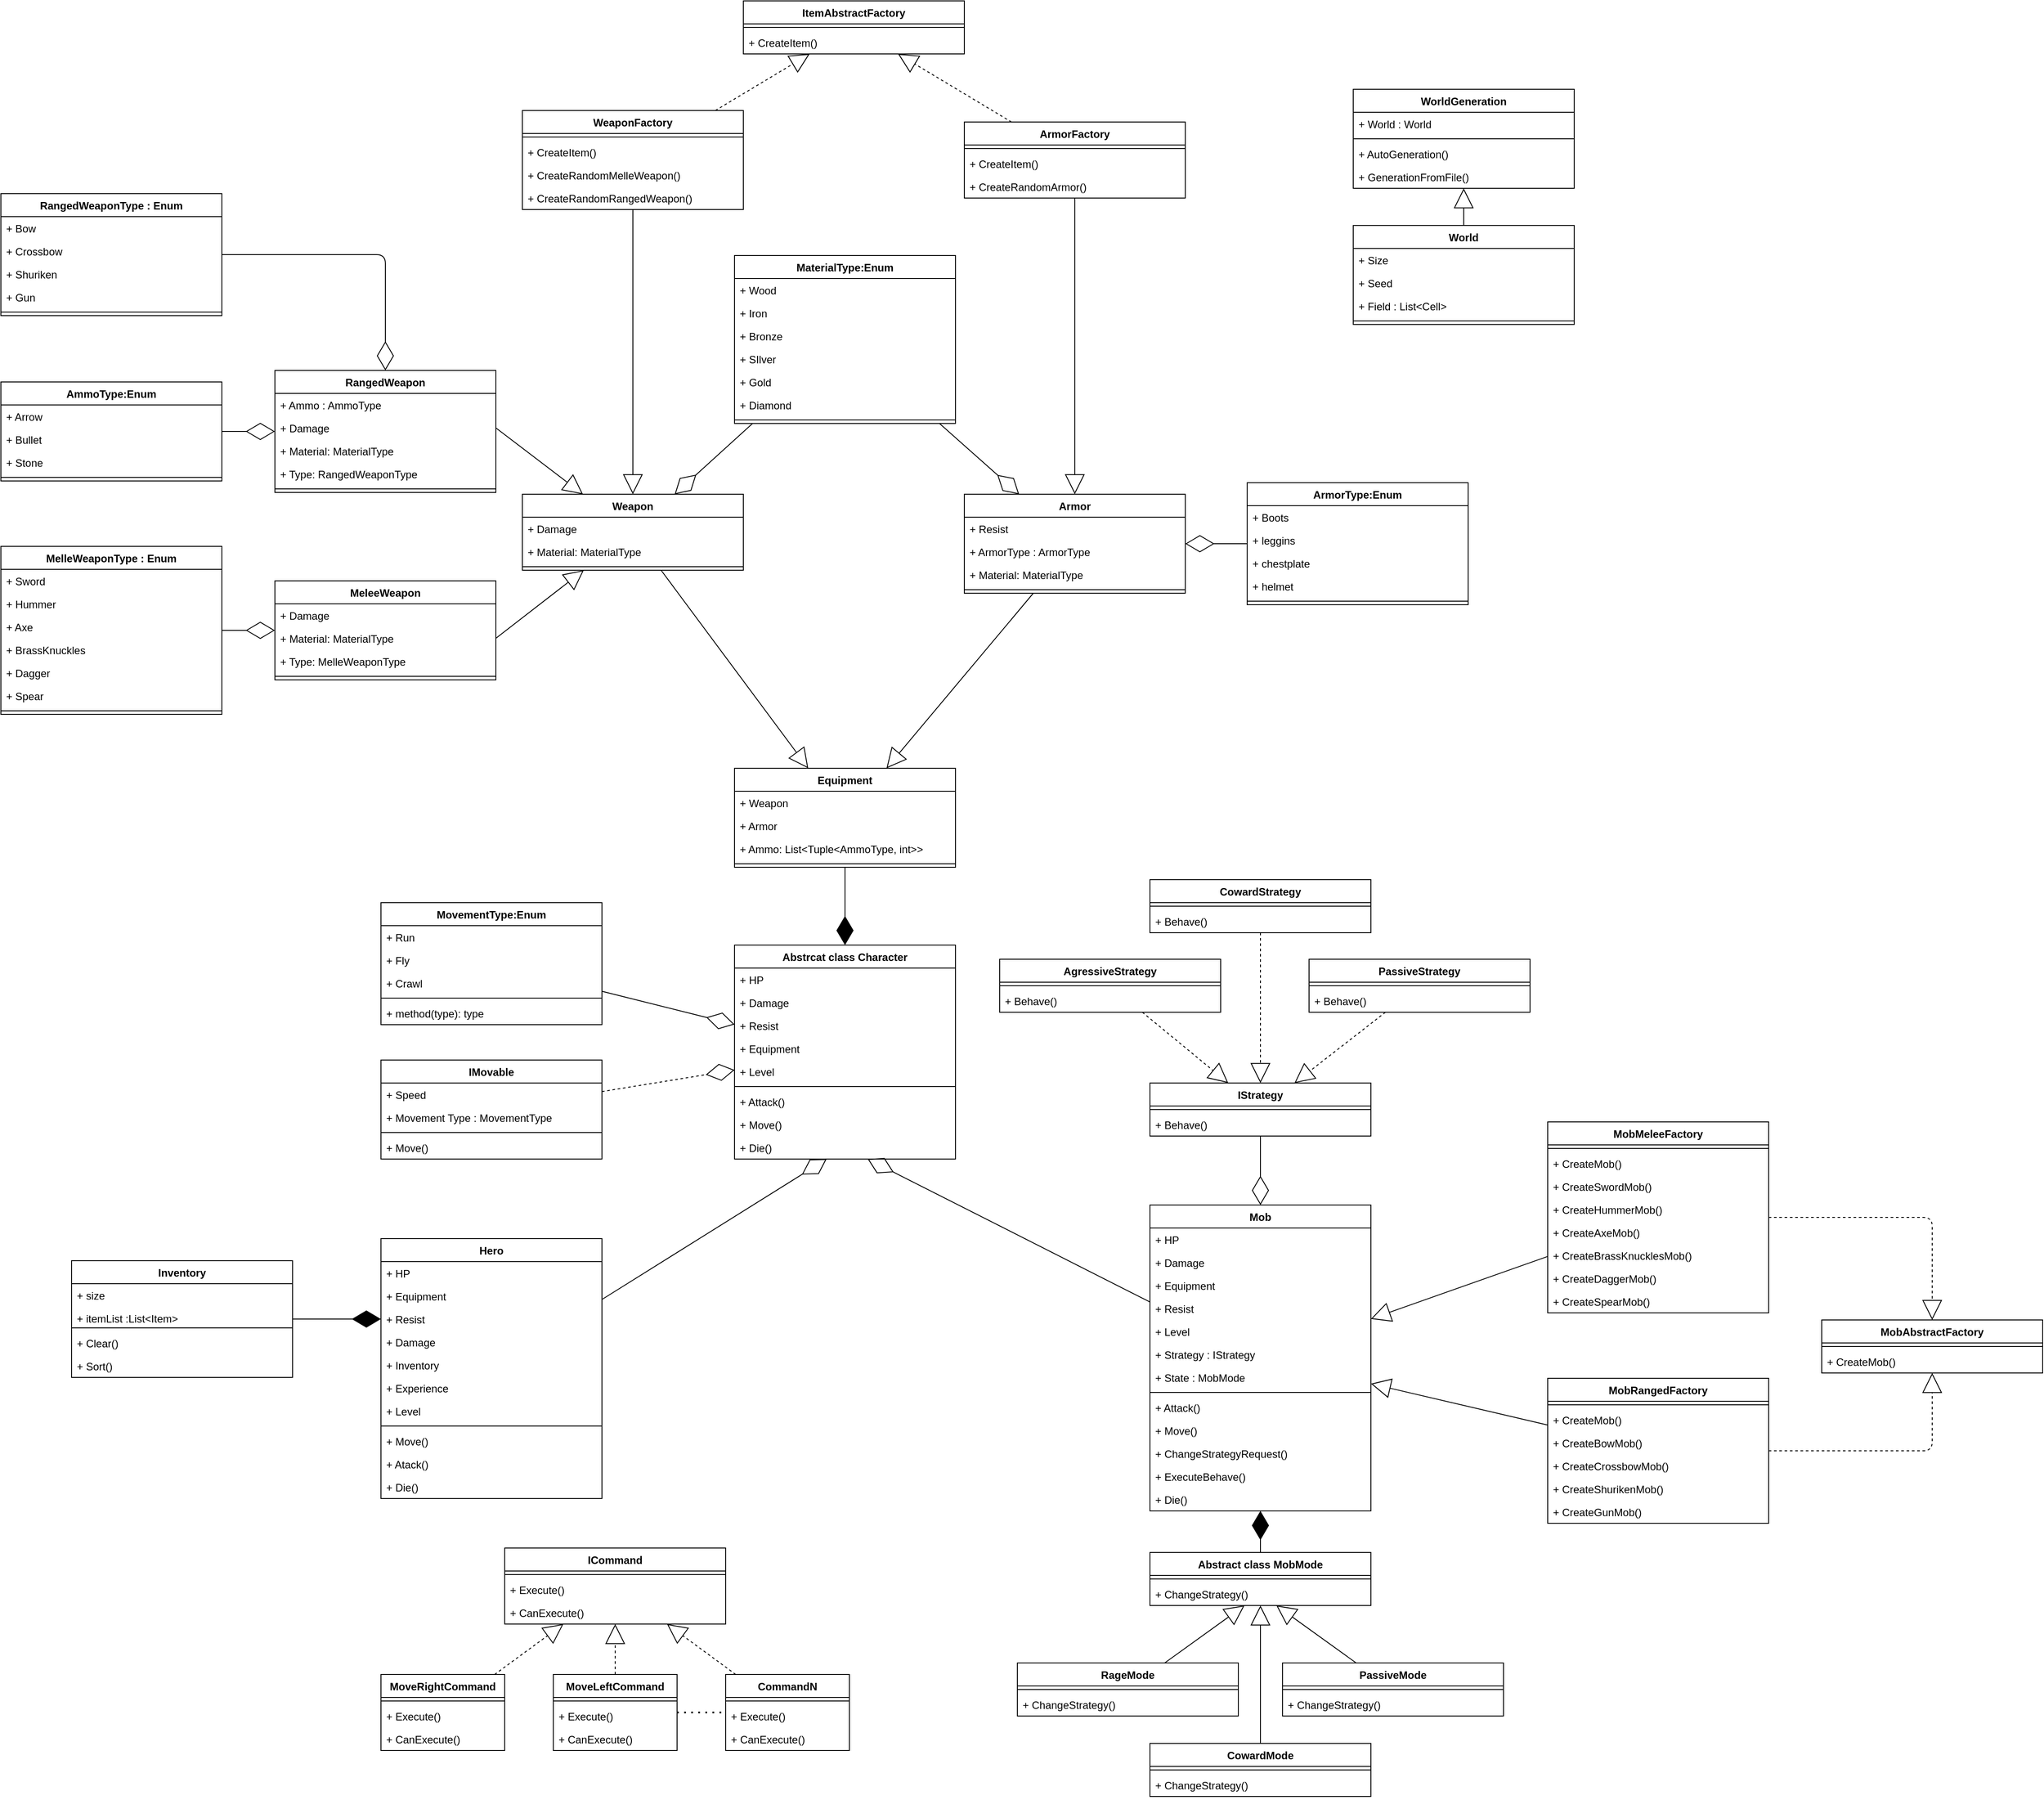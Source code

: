 <mxfile version="14.2.1" type="device"><diagram id="qR1m0KhN2hRBcT_1xMST" name="diagram"><mxGraphModel dx="3322" dy="2116" grid="1" gridSize="10" guides="1" tooltips="1" connect="1" arrows="1" fold="1" page="1" pageScale="1" pageWidth="827" pageHeight="1169" math="0" shadow="0"><root><mxCell id="0"/><mxCell id="1" parent="0"/><mxCell id="Jc7FuUMwkhMXwa-7z6u1-4" value="Abstrcat class Character&#10;" style="swimlane;fontStyle=1;align=center;verticalAlign=top;childLayout=stackLayout;horizontal=1;startSize=26;horizontalStack=0;resizeParent=1;resizeParentMax=0;resizeLast=0;collapsible=1;marginBottom=0;" parent="1" vertex="1"><mxGeometry x="-700" y="-52" width="250" height="242" as="geometry"/></mxCell><mxCell id="Jc7FuUMwkhMXwa-7z6u1-5" value="+ HP" style="text;strokeColor=none;fillColor=none;align=left;verticalAlign=top;spacingLeft=4;spacingRight=4;overflow=hidden;rotatable=0;points=[[0,0.5],[1,0.5]];portConstraint=eastwest;" parent="Jc7FuUMwkhMXwa-7z6u1-4" vertex="1"><mxGeometry y="26" width="250" height="26" as="geometry"/></mxCell><mxCell id="pfRzI-x_8q3HmQrfeV_c-72" value="+ Damage" style="text;strokeColor=none;fillColor=none;align=left;verticalAlign=top;spacingLeft=4;spacingRight=4;overflow=hidden;rotatable=0;points=[[0,0.5],[1,0.5]];portConstraint=eastwest;" parent="Jc7FuUMwkhMXwa-7z6u1-4" vertex="1"><mxGeometry y="52" width="250" height="26" as="geometry"/></mxCell><mxCell id="pfRzI-x_8q3HmQrfeV_c-73" value="+ Resist" style="text;strokeColor=none;fillColor=none;align=left;verticalAlign=top;spacingLeft=4;spacingRight=4;overflow=hidden;rotatable=0;points=[[0,0.5],[1,0.5]];portConstraint=eastwest;" parent="Jc7FuUMwkhMXwa-7z6u1-4" vertex="1"><mxGeometry y="78" width="250" height="26" as="geometry"/></mxCell><mxCell id="pfRzI-x_8q3HmQrfeV_c-75" value="+ Equipment" style="text;strokeColor=none;fillColor=none;align=left;verticalAlign=top;spacingLeft=4;spacingRight=4;overflow=hidden;rotatable=0;points=[[0,0.5],[1,0.5]];portConstraint=eastwest;" parent="Jc7FuUMwkhMXwa-7z6u1-4" vertex="1"><mxGeometry y="104" width="250" height="26" as="geometry"/></mxCell><mxCell id="pfRzI-x_8q3HmQrfeV_c-185" value="+ Level" style="text;strokeColor=none;fillColor=none;align=left;verticalAlign=top;spacingLeft=4;spacingRight=4;overflow=hidden;rotatable=0;points=[[0,0.5],[1,0.5]];portConstraint=eastwest;" parent="Jc7FuUMwkhMXwa-7z6u1-4" vertex="1"><mxGeometry y="130" width="250" height="26" as="geometry"/></mxCell><mxCell id="Jc7FuUMwkhMXwa-7z6u1-6" value="" style="line;strokeWidth=1;fillColor=none;align=left;verticalAlign=middle;spacingTop=-1;spacingLeft=3;spacingRight=3;rotatable=0;labelPosition=right;points=[];portConstraint=eastwest;" parent="Jc7FuUMwkhMXwa-7z6u1-4" vertex="1"><mxGeometry y="156" width="250" height="8" as="geometry"/></mxCell><mxCell id="Jc7FuUMwkhMXwa-7z6u1-7" value="+ Attack()" style="text;strokeColor=none;fillColor=none;align=left;verticalAlign=top;spacingLeft=4;spacingRight=4;overflow=hidden;rotatable=0;points=[[0,0.5],[1,0.5]];portConstraint=eastwest;" parent="Jc7FuUMwkhMXwa-7z6u1-4" vertex="1"><mxGeometry y="164" width="250" height="26" as="geometry"/></mxCell><mxCell id="pfRzI-x_8q3HmQrfeV_c-86" value="+ Move()" style="text;strokeColor=none;fillColor=none;align=left;verticalAlign=top;spacingLeft=4;spacingRight=4;overflow=hidden;rotatable=0;points=[[0,0.5],[1,0.5]];portConstraint=eastwest;" parent="Jc7FuUMwkhMXwa-7z6u1-4" vertex="1"><mxGeometry y="190" width="250" height="26" as="geometry"/></mxCell><mxCell id="Jgr8qvaY2TXnvyIz_Jkc-65" value="+ Die()" style="text;strokeColor=none;fillColor=none;align=left;verticalAlign=top;spacingLeft=4;spacingRight=4;overflow=hidden;rotatable=0;points=[[0,0.5],[1,0.5]];portConstraint=eastwest;" vertex="1" parent="Jc7FuUMwkhMXwa-7z6u1-4"><mxGeometry y="216" width="250" height="26" as="geometry"/></mxCell><mxCell id="zdPZ-YhA_CLibDclN-mk-1" value="World" style="swimlane;fontStyle=1;align=center;verticalAlign=top;childLayout=stackLayout;horizontal=1;startSize=26;horizontalStack=0;resizeParent=1;resizeParentMax=0;resizeLast=0;collapsible=1;marginBottom=0;" parent="1" vertex="1"><mxGeometry y="-866" width="250" height="112" as="geometry"/></mxCell><mxCell id="zdPZ-YhA_CLibDclN-mk-2" value="+ Size" style="text;strokeColor=none;fillColor=none;align=left;verticalAlign=top;spacingLeft=4;spacingRight=4;overflow=hidden;rotatable=0;points=[[0,0.5],[1,0.5]];portConstraint=eastwest;" parent="zdPZ-YhA_CLibDclN-mk-1" vertex="1"><mxGeometry y="26" width="250" height="26" as="geometry"/></mxCell><mxCell id="Jgr8qvaY2TXnvyIz_Jkc-62" value="+ Seed" style="text;strokeColor=none;fillColor=none;align=left;verticalAlign=top;spacingLeft=4;spacingRight=4;overflow=hidden;rotatable=0;points=[[0,0.5],[1,0.5]];portConstraint=eastwest;" vertex="1" parent="zdPZ-YhA_CLibDclN-mk-1"><mxGeometry y="52" width="250" height="26" as="geometry"/></mxCell><mxCell id="Jgr8qvaY2TXnvyIz_Jkc-63" value="+ Field : List&lt;Cell&gt;" style="text;strokeColor=none;fillColor=none;align=left;verticalAlign=top;spacingLeft=4;spacingRight=4;overflow=hidden;rotatable=0;points=[[0,0.5],[1,0.5]];portConstraint=eastwest;" vertex="1" parent="zdPZ-YhA_CLibDclN-mk-1"><mxGeometry y="78" width="250" height="26" as="geometry"/></mxCell><mxCell id="zdPZ-YhA_CLibDclN-mk-3" value="" style="line;strokeWidth=1;fillColor=none;align=left;verticalAlign=middle;spacingTop=-1;spacingLeft=3;spacingRight=3;rotatable=0;labelPosition=right;points=[];portConstraint=eastwest;" parent="zdPZ-YhA_CLibDclN-mk-1" vertex="1"><mxGeometry y="104" width="250" height="8" as="geometry"/></mxCell><mxCell id="pfRzI-x_8q3HmQrfeV_c-1" value="Hero" style="swimlane;fontStyle=1;align=center;verticalAlign=top;childLayout=stackLayout;horizontal=1;startSize=26;horizontalStack=0;resizeParent=1;resizeParentMax=0;resizeLast=0;collapsible=1;marginBottom=0;" parent="1" vertex="1"><mxGeometry x="-1100" y="280" width="250" height="294" as="geometry"/></mxCell><mxCell id="pfRzI-x_8q3HmQrfeV_c-78" value="+ HP" style="text;strokeColor=none;fillColor=none;align=left;verticalAlign=top;spacingLeft=4;spacingRight=4;overflow=hidden;rotatable=0;points=[[0,0.5],[1,0.5]];portConstraint=eastwest;" parent="pfRzI-x_8q3HmQrfeV_c-1" vertex="1"><mxGeometry y="26" width="250" height="26" as="geometry"/></mxCell><mxCell id="pfRzI-x_8q3HmQrfeV_c-81" value="+ Equipment" style="text;strokeColor=none;fillColor=none;align=left;verticalAlign=top;spacingLeft=4;spacingRight=4;overflow=hidden;rotatable=0;points=[[0,0.5],[1,0.5]];portConstraint=eastwest;" parent="pfRzI-x_8q3HmQrfeV_c-1" vertex="1"><mxGeometry y="52" width="250" height="26" as="geometry"/></mxCell><mxCell id="pfRzI-x_8q3HmQrfeV_c-80" value="+ Resist" style="text;strokeColor=none;fillColor=none;align=left;verticalAlign=top;spacingLeft=4;spacingRight=4;overflow=hidden;rotatable=0;points=[[0,0.5],[1,0.5]];portConstraint=eastwest;" parent="pfRzI-x_8q3HmQrfeV_c-1" vertex="1"><mxGeometry y="78" width="250" height="26" as="geometry"/></mxCell><mxCell id="pfRzI-x_8q3HmQrfeV_c-87" value="+ Damage" style="text;strokeColor=none;fillColor=none;align=left;verticalAlign=top;spacingLeft=4;spacingRight=4;overflow=hidden;rotatable=0;points=[[0,0.5],[1,0.5]];portConstraint=eastwest;" parent="pfRzI-x_8q3HmQrfeV_c-1" vertex="1"><mxGeometry y="104" width="250" height="26" as="geometry"/></mxCell><mxCell id="pfRzI-x_8q3HmQrfeV_c-184" value="+ Inventory" style="text;strokeColor=none;fillColor=none;align=left;verticalAlign=top;spacingLeft=4;spacingRight=4;overflow=hidden;rotatable=0;points=[[0,0.5],[1,0.5]];portConstraint=eastwest;" parent="pfRzI-x_8q3HmQrfeV_c-1" vertex="1"><mxGeometry y="130" width="250" height="26" as="geometry"/></mxCell><mxCell id="pfRzI-x_8q3HmQrfeV_c-79" value="+ Experience" style="text;strokeColor=none;fillColor=none;align=left;verticalAlign=top;spacingLeft=4;spacingRight=4;overflow=hidden;rotatable=0;points=[[0,0.5],[1,0.5]];portConstraint=eastwest;" parent="pfRzI-x_8q3HmQrfeV_c-1" vertex="1"><mxGeometry y="156" width="250" height="26" as="geometry"/></mxCell><mxCell id="pfRzI-x_8q3HmQrfeV_c-187" value="+ Level" style="text;strokeColor=none;fillColor=none;align=left;verticalAlign=top;spacingLeft=4;spacingRight=4;overflow=hidden;rotatable=0;points=[[0,0.5],[1,0.5]];portConstraint=eastwest;" parent="pfRzI-x_8q3HmQrfeV_c-1" vertex="1"><mxGeometry y="182" width="250" height="26" as="geometry"/></mxCell><mxCell id="pfRzI-x_8q3HmQrfeV_c-3" value="" style="line;strokeWidth=1;fillColor=none;align=left;verticalAlign=middle;spacingTop=-1;spacingLeft=3;spacingRight=3;rotatable=0;labelPosition=right;points=[];portConstraint=eastwest;" parent="pfRzI-x_8q3HmQrfeV_c-1" vertex="1"><mxGeometry y="208" width="250" height="8" as="geometry"/></mxCell><mxCell id="pfRzI-x_8q3HmQrfeV_c-77" value="+ Move()" style="text;strokeColor=none;fillColor=none;align=left;verticalAlign=top;spacingLeft=4;spacingRight=4;overflow=hidden;rotatable=0;points=[[0,0.5],[1,0.5]];portConstraint=eastwest;" parent="pfRzI-x_8q3HmQrfeV_c-1" vertex="1"><mxGeometry y="216" width="250" height="26" as="geometry"/></mxCell><mxCell id="pfRzI-x_8q3HmQrfeV_c-188" value="+ Atack()" style="text;strokeColor=none;fillColor=none;align=left;verticalAlign=top;spacingLeft=4;spacingRight=4;overflow=hidden;rotatable=0;points=[[0,0.5],[1,0.5]];portConstraint=eastwest;" parent="pfRzI-x_8q3HmQrfeV_c-1" vertex="1"><mxGeometry y="242" width="250" height="26" as="geometry"/></mxCell><mxCell id="Jgr8qvaY2TXnvyIz_Jkc-66" value="+ Die()" style="text;strokeColor=none;fillColor=none;align=left;verticalAlign=top;spacingLeft=4;spacingRight=4;overflow=hidden;rotatable=0;points=[[0,0.5],[1,0.5]];portConstraint=eastwest;" vertex="1" parent="pfRzI-x_8q3HmQrfeV_c-1"><mxGeometry y="268" width="250" height="26" as="geometry"/></mxCell><mxCell id="M8kMFOrg-FiLG3RJGGqL-82" style="edgeStyle=orthogonalEdgeStyle;rounded=0;orthogonalLoop=1;jettySize=auto;html=1;startArrow=diamondThin;startFill=0;endArrow=none;endFill=0;targetPerimeterSpacing=0;strokeWidth=1;endSize=30;startSize=30;" parent="1" source="pfRzI-x_8q3HmQrfeV_c-5" target="M8kMFOrg-FiLG3RJGGqL-1" edge="1"><mxGeometry relative="1" as="geometry"/></mxCell><mxCell id="pfRzI-x_8q3HmQrfeV_c-5" value="Mob" style="swimlane;fontStyle=1;align=center;verticalAlign=top;childLayout=stackLayout;horizontal=1;startSize=26;horizontalStack=0;resizeParent=1;resizeParentMax=0;resizeLast=0;collapsible=1;marginBottom=0;" parent="1" vertex="1"><mxGeometry x="-230" y="242" width="250" height="346" as="geometry"/></mxCell><mxCell id="pfRzI-x_8q3HmQrfeV_c-82" value="+ HP" style="text;strokeColor=none;fillColor=none;align=left;verticalAlign=top;spacingLeft=4;spacingRight=4;overflow=hidden;rotatable=0;points=[[0,0.5],[1,0.5]];portConstraint=eastwest;" parent="pfRzI-x_8q3HmQrfeV_c-5" vertex="1"><mxGeometry y="26" width="250" height="26" as="geometry"/></mxCell><mxCell id="pfRzI-x_8q3HmQrfeV_c-83" value="+ Damage" style="text;strokeColor=none;fillColor=none;align=left;verticalAlign=top;spacingLeft=4;spacingRight=4;overflow=hidden;rotatable=0;points=[[0,0.5],[1,0.5]];portConstraint=eastwest;" parent="pfRzI-x_8q3HmQrfeV_c-5" vertex="1"><mxGeometry y="52" width="250" height="26" as="geometry"/></mxCell><mxCell id="pfRzI-x_8q3HmQrfeV_c-85" value="+ Equipment" style="text;strokeColor=none;fillColor=none;align=left;verticalAlign=top;spacingLeft=4;spacingRight=4;overflow=hidden;rotatable=0;points=[[0,0.5],[1,0.5]];portConstraint=eastwest;" parent="pfRzI-x_8q3HmQrfeV_c-5" vertex="1"><mxGeometry y="78" width="250" height="26" as="geometry"/></mxCell><mxCell id="pfRzI-x_8q3HmQrfeV_c-84" value="+ Resist" style="text;strokeColor=none;fillColor=none;align=left;verticalAlign=top;spacingLeft=4;spacingRight=4;overflow=hidden;rotatable=0;points=[[0,0.5],[1,0.5]];portConstraint=eastwest;" parent="pfRzI-x_8q3HmQrfeV_c-5" vertex="1"><mxGeometry y="104" width="250" height="26" as="geometry"/></mxCell><mxCell id="pfRzI-x_8q3HmQrfeV_c-186" value="+ Level" style="text;strokeColor=none;fillColor=none;align=left;verticalAlign=top;spacingLeft=4;spacingRight=4;overflow=hidden;rotatable=0;points=[[0,0.5],[1,0.5]];portConstraint=eastwest;" parent="pfRzI-x_8q3HmQrfeV_c-5" vertex="1"><mxGeometry y="130" width="250" height="26" as="geometry"/></mxCell><mxCell id="M8kMFOrg-FiLG3RJGGqL-51" value="+ Strategy : IStrategy" style="text;strokeColor=none;fillColor=none;align=left;verticalAlign=top;spacingLeft=4;spacingRight=4;overflow=hidden;rotatable=0;points=[[0,0.5],[1,0.5]];portConstraint=eastwest;" parent="pfRzI-x_8q3HmQrfeV_c-5" vertex="1"><mxGeometry y="156" width="250" height="26" as="geometry"/></mxCell><mxCell id="M8kMFOrg-FiLG3RJGGqL-84" value="+ State : MobMode" style="text;strokeColor=none;fillColor=none;align=left;verticalAlign=top;spacingLeft=4;spacingRight=4;overflow=hidden;rotatable=0;points=[[0,0.5],[1,0.5]];portConstraint=eastwest;" parent="pfRzI-x_8q3HmQrfeV_c-5" vertex="1"><mxGeometry y="182" width="250" height="26" as="geometry"/></mxCell><mxCell id="pfRzI-x_8q3HmQrfeV_c-7" value="" style="line;strokeWidth=1;fillColor=none;align=left;verticalAlign=middle;spacingTop=-1;spacingLeft=3;spacingRight=3;rotatable=0;labelPosition=right;points=[];portConstraint=eastwest;" parent="pfRzI-x_8q3HmQrfeV_c-5" vertex="1"><mxGeometry y="208" width="250" height="8" as="geometry"/></mxCell><mxCell id="pfRzI-x_8q3HmQrfeV_c-189" value="+ Attack()" style="text;strokeColor=none;fillColor=none;align=left;verticalAlign=top;spacingLeft=4;spacingRight=4;overflow=hidden;rotatable=0;points=[[0,0.5],[1,0.5]];portConstraint=eastwest;" parent="pfRzI-x_8q3HmQrfeV_c-5" vertex="1"><mxGeometry y="216" width="250" height="26" as="geometry"/></mxCell><mxCell id="pfRzI-x_8q3HmQrfeV_c-91" value="+ Move()" style="text;strokeColor=none;fillColor=none;align=left;verticalAlign=top;spacingLeft=4;spacingRight=4;overflow=hidden;rotatable=0;points=[[0,0.5],[1,0.5]];portConstraint=eastwest;" parent="pfRzI-x_8q3HmQrfeV_c-5" vertex="1"><mxGeometry y="242" width="250" height="26" as="geometry"/></mxCell><mxCell id="M8kMFOrg-FiLG3RJGGqL-83" value="+ ChangeStrategyRequest()" style="text;strokeColor=none;fillColor=none;align=left;verticalAlign=top;spacingLeft=4;spacingRight=4;overflow=hidden;rotatable=0;points=[[0,0.5],[1,0.5]];portConstraint=eastwest;" parent="pfRzI-x_8q3HmQrfeV_c-5" vertex="1"><mxGeometry y="268" width="250" height="26" as="geometry"/></mxCell><mxCell id="M8kMFOrg-FiLG3RJGGqL-50" value="+ ExecuteBehave()" style="text;strokeColor=none;fillColor=none;align=left;verticalAlign=top;spacingLeft=4;spacingRight=4;overflow=hidden;rotatable=0;points=[[0,0.5],[1,0.5]];portConstraint=eastwest;" parent="pfRzI-x_8q3HmQrfeV_c-5" vertex="1"><mxGeometry y="294" width="250" height="26" as="geometry"/></mxCell><mxCell id="Jgr8qvaY2TXnvyIz_Jkc-67" value="+ Die()" style="text;strokeColor=none;fillColor=none;align=left;verticalAlign=top;spacingLeft=4;spacingRight=4;overflow=hidden;rotatable=0;points=[[0,0.5],[1,0.5]];portConstraint=eastwest;" vertex="1" parent="pfRzI-x_8q3HmQrfeV_c-5"><mxGeometry y="320" width="250" height="26" as="geometry"/></mxCell><mxCell id="pfRzI-x_8q3HmQrfeV_c-23" style="edgeStyle=orthogonalEdgeStyle;rounded=0;orthogonalLoop=1;jettySize=auto;html=1;entryX=0;entryY=0.5;entryDx=0;entryDy=0;endArrow=diamondThin;endFill=1;endSize=30;" parent="1" source="pfRzI-x_8q3HmQrfeV_c-19" target="pfRzI-x_8q3HmQrfeV_c-80" edge="1"><mxGeometry relative="1" as="geometry"><mxPoint x="-1280" y="168" as="targetPoint"/></mxGeometry></mxCell><mxCell id="pfRzI-x_8q3HmQrfeV_c-19" value="Inventory&#10;" style="swimlane;fontStyle=1;align=center;verticalAlign=top;childLayout=stackLayout;horizontal=1;startSize=26;horizontalStack=0;resizeParent=1;resizeParentMax=0;resizeLast=0;collapsible=1;marginBottom=0;" parent="1" vertex="1"><mxGeometry x="-1450" y="305" width="250" height="132" as="geometry"/></mxCell><mxCell id="pfRzI-x_8q3HmQrfeV_c-20" value="+ size" style="text;strokeColor=none;fillColor=none;align=left;verticalAlign=top;spacingLeft=4;spacingRight=4;overflow=hidden;rotatable=0;points=[[0,0.5],[1,0.5]];portConstraint=eastwest;" parent="pfRzI-x_8q3HmQrfeV_c-19" vertex="1"><mxGeometry y="26" width="250" height="26" as="geometry"/></mxCell><mxCell id="pfRzI-x_8q3HmQrfeV_c-88" value="+ itemList :List&lt;Item&gt; " style="text;strokeColor=none;fillColor=none;align=left;verticalAlign=top;spacingLeft=4;spacingRight=4;overflow=hidden;rotatable=0;points=[[0,0.5],[1,0.5]];portConstraint=eastwest;" parent="pfRzI-x_8q3HmQrfeV_c-19" vertex="1"><mxGeometry y="52" width="250" height="20" as="geometry"/></mxCell><mxCell id="pfRzI-x_8q3HmQrfeV_c-21" value="" style="line;strokeWidth=1;fillColor=none;align=left;verticalAlign=middle;spacingTop=-1;spacingLeft=3;spacingRight=3;rotatable=0;labelPosition=right;points=[];portConstraint=eastwest;" parent="pfRzI-x_8q3HmQrfeV_c-19" vertex="1"><mxGeometry y="72" width="250" height="8" as="geometry"/></mxCell><mxCell id="pfRzI-x_8q3HmQrfeV_c-89" value="+ Clear()" style="text;strokeColor=none;fillColor=none;align=left;verticalAlign=top;spacingLeft=4;spacingRight=4;overflow=hidden;rotatable=0;points=[[0,0.5],[1,0.5]];portConstraint=eastwest;" parent="pfRzI-x_8q3HmQrfeV_c-19" vertex="1"><mxGeometry y="80" width="250" height="26" as="geometry"/></mxCell><mxCell id="pfRzI-x_8q3HmQrfeV_c-61" value="+ Sort()" style="text;strokeColor=none;fillColor=none;align=left;verticalAlign=top;spacingLeft=4;spacingRight=4;overflow=hidden;rotatable=0;points=[[0,0.5],[1,0.5]];portConstraint=eastwest;" parent="pfRzI-x_8q3HmQrfeV_c-19" vertex="1"><mxGeometry y="106" width="250" height="26" as="geometry"/></mxCell><mxCell id="pfRzI-x_8q3HmQrfeV_c-28" value="Weapon" style="swimlane;fontStyle=1;align=center;verticalAlign=top;childLayout=stackLayout;horizontal=1;startSize=26;horizontalStack=0;resizeParent=1;resizeParentMax=0;resizeLast=0;collapsible=1;marginBottom=0;" parent="1" vertex="1"><mxGeometry x="-940" y="-562" width="250" height="86" as="geometry"/></mxCell><mxCell id="pfRzI-x_8q3HmQrfeV_c-29" value="+ Damage" style="text;strokeColor=none;fillColor=none;align=left;verticalAlign=top;spacingLeft=4;spacingRight=4;overflow=hidden;rotatable=0;points=[[0,0.5],[1,0.5]];portConstraint=eastwest;" parent="pfRzI-x_8q3HmQrfeV_c-28" vertex="1"><mxGeometry y="26" width="250" height="26" as="geometry"/></mxCell><mxCell id="pfRzI-x_8q3HmQrfeV_c-146" value="+ Material: MaterialType" style="text;strokeColor=none;fillColor=none;align=left;verticalAlign=top;spacingLeft=4;spacingRight=4;overflow=hidden;rotatable=0;points=[[0,0.5],[1,0.5]];portConstraint=eastwest;" parent="pfRzI-x_8q3HmQrfeV_c-28" vertex="1"><mxGeometry y="52" width="250" height="26" as="geometry"/></mxCell><mxCell id="pfRzI-x_8q3HmQrfeV_c-30" value="" style="line;strokeWidth=1;fillColor=none;align=left;verticalAlign=middle;spacingTop=-1;spacingLeft=3;spacingRight=3;rotatable=0;labelPosition=right;points=[];portConstraint=eastwest;" parent="pfRzI-x_8q3HmQrfeV_c-28" vertex="1"><mxGeometry y="78" width="250" height="8" as="geometry"/></mxCell><mxCell id="pfRzI-x_8q3HmQrfeV_c-33" value="WorldGeneration&#10;" style="swimlane;fontStyle=1;align=center;verticalAlign=top;childLayout=stackLayout;horizontal=1;startSize=26;horizontalStack=0;resizeParent=1;resizeParentMax=0;resizeLast=0;collapsible=1;marginBottom=0;" parent="1" vertex="1"><mxGeometry y="-1020" width="250" height="112" as="geometry"/></mxCell><mxCell id="pfRzI-x_8q3HmQrfeV_c-34" value="+ World : World" style="text;strokeColor=none;fillColor=none;align=left;verticalAlign=top;spacingLeft=4;spacingRight=4;overflow=hidden;rotatable=0;points=[[0,0.5],[1,0.5]];portConstraint=eastwest;" parent="pfRzI-x_8q3HmQrfeV_c-33" vertex="1"><mxGeometry y="26" width="250" height="26" as="geometry"/></mxCell><mxCell id="pfRzI-x_8q3HmQrfeV_c-35" value="" style="line;strokeWidth=1;fillColor=none;align=left;verticalAlign=middle;spacingTop=-1;spacingLeft=3;spacingRight=3;rotatable=0;labelPosition=right;points=[];portConstraint=eastwest;" parent="pfRzI-x_8q3HmQrfeV_c-33" vertex="1"><mxGeometry y="52" width="250" height="8" as="geometry"/></mxCell><mxCell id="Jgr8qvaY2TXnvyIz_Jkc-60" value="+ AutoGeneration()" style="text;strokeColor=none;fillColor=none;align=left;verticalAlign=top;spacingLeft=4;spacingRight=4;overflow=hidden;rotatable=0;points=[[0,0.5],[1,0.5]];portConstraint=eastwest;" vertex="1" parent="pfRzI-x_8q3HmQrfeV_c-33"><mxGeometry y="60" width="250" height="26" as="geometry"/></mxCell><mxCell id="Jgr8qvaY2TXnvyIz_Jkc-61" value="+ GenerationFromFile()" style="text;strokeColor=none;fillColor=none;align=left;verticalAlign=top;spacingLeft=4;spacingRight=4;overflow=hidden;rotatable=0;points=[[0,0.5],[1,0.5]];portConstraint=eastwest;" vertex="1" parent="pfRzI-x_8q3HmQrfeV_c-33"><mxGeometry y="86" width="250" height="26" as="geometry"/></mxCell><mxCell id="pfRzI-x_8q3HmQrfeV_c-51" value="Equipment&#10;" style="swimlane;fontStyle=1;align=center;verticalAlign=top;childLayout=stackLayout;horizontal=1;startSize=26;horizontalStack=0;resizeParent=1;resizeParentMax=0;resizeLast=0;collapsible=1;marginBottom=0;" parent="1" vertex="1"><mxGeometry x="-700" y="-252" width="250" height="112" as="geometry"/></mxCell><mxCell id="pfRzI-x_8q3HmQrfeV_c-52" value="+ Weapon" style="text;strokeColor=none;fillColor=none;align=left;verticalAlign=top;spacingLeft=4;spacingRight=4;overflow=hidden;rotatable=0;points=[[0,0.5],[1,0.5]];portConstraint=eastwest;" parent="pfRzI-x_8q3HmQrfeV_c-51" vertex="1"><mxGeometry y="26" width="250" height="26" as="geometry"/></mxCell><mxCell id="pfRzI-x_8q3HmQrfeV_c-90" value="+ Armor" style="text;strokeColor=none;fillColor=none;align=left;verticalAlign=top;spacingLeft=4;spacingRight=4;overflow=hidden;rotatable=0;points=[[0,0.5],[1,0.5]];portConstraint=eastwest;" parent="pfRzI-x_8q3HmQrfeV_c-51" vertex="1"><mxGeometry y="52" width="250" height="26" as="geometry"/></mxCell><mxCell id="pfRzI-x_8q3HmQrfeV_c-116" value="+ Ammo: List&lt;Tuple&lt;AmmoType, int&gt;&gt;" style="text;strokeColor=none;fillColor=none;align=left;verticalAlign=top;spacingLeft=4;spacingRight=4;overflow=hidden;rotatable=0;points=[[0,0.5],[1,0.5]];portConstraint=eastwest;" parent="pfRzI-x_8q3HmQrfeV_c-51" vertex="1"><mxGeometry y="78" width="250" height="26" as="geometry"/></mxCell><mxCell id="pfRzI-x_8q3HmQrfeV_c-53" value="" style="line;strokeWidth=1;fillColor=none;align=left;verticalAlign=middle;spacingTop=-1;spacingLeft=3;spacingRight=3;rotatable=0;labelPosition=right;points=[];portConstraint=eastwest;" parent="pfRzI-x_8q3HmQrfeV_c-51" vertex="1"><mxGeometry y="104" width="250" height="8" as="geometry"/></mxCell><mxCell id="pfRzI-x_8q3HmQrfeV_c-58" value="IMovable" style="swimlane;fontStyle=1;align=center;verticalAlign=top;childLayout=stackLayout;horizontal=1;startSize=26;horizontalStack=0;resizeParent=1;resizeParentMax=0;resizeLast=0;collapsible=1;marginBottom=0;" parent="1" vertex="1"><mxGeometry x="-1100" y="78" width="250" height="112" as="geometry"/></mxCell><mxCell id="pfRzI-x_8q3HmQrfeV_c-62" value="+ Speed" style="text;strokeColor=none;fillColor=none;align=left;verticalAlign=top;spacingLeft=4;spacingRight=4;overflow=hidden;rotatable=0;points=[[0,0.5],[1,0.5]];portConstraint=eastwest;" parent="pfRzI-x_8q3HmQrfeV_c-58" vertex="1"><mxGeometry y="26" width="250" height="26" as="geometry"/></mxCell><mxCell id="pfRzI-x_8q3HmQrfeV_c-59" value="+ Movement Type : MovementType" style="text;strokeColor=none;fillColor=none;align=left;verticalAlign=top;spacingLeft=4;spacingRight=4;overflow=hidden;rotatable=0;points=[[0,0.5],[1,0.5]];portConstraint=eastwest;" parent="pfRzI-x_8q3HmQrfeV_c-58" vertex="1"><mxGeometry y="52" width="250" height="26" as="geometry"/></mxCell><mxCell id="pfRzI-x_8q3HmQrfeV_c-60" value="" style="line;strokeWidth=1;fillColor=none;align=left;verticalAlign=middle;spacingTop=-1;spacingLeft=3;spacingRight=3;rotatable=0;labelPosition=right;points=[];portConstraint=eastwest;" parent="pfRzI-x_8q3HmQrfeV_c-58" vertex="1"><mxGeometry y="78" width="250" height="8" as="geometry"/></mxCell><mxCell id="pfRzI-x_8q3HmQrfeV_c-76" value="+ Move()" style="text;strokeColor=none;fillColor=none;align=left;verticalAlign=top;spacingLeft=4;spacingRight=4;overflow=hidden;rotatable=0;points=[[0,0.5],[1,0.5]];portConstraint=eastwest;" parent="pfRzI-x_8q3HmQrfeV_c-58" vertex="1"><mxGeometry y="86" width="250" height="26" as="geometry"/></mxCell><mxCell id="pfRzI-x_8q3HmQrfeV_c-63" value="MovementType:Enum" style="swimlane;fontStyle=1;align=center;verticalAlign=top;childLayout=stackLayout;horizontal=1;startSize=26;horizontalStack=0;resizeParent=1;resizeParentMax=0;resizeLast=0;collapsible=1;marginBottom=0;" parent="1" vertex="1"><mxGeometry x="-1100" y="-100" width="250" height="138" as="geometry"/></mxCell><mxCell id="pfRzI-x_8q3HmQrfeV_c-64" value="+ Run" style="text;strokeColor=none;fillColor=none;align=left;verticalAlign=top;spacingLeft=4;spacingRight=4;overflow=hidden;rotatable=0;points=[[0,0.5],[1,0.5]];portConstraint=eastwest;" parent="pfRzI-x_8q3HmQrfeV_c-63" vertex="1"><mxGeometry y="26" width="250" height="26" as="geometry"/></mxCell><mxCell id="pfRzI-x_8q3HmQrfeV_c-65" value="+ Fly" style="text;strokeColor=none;fillColor=none;align=left;verticalAlign=top;spacingLeft=4;spacingRight=4;overflow=hidden;rotatable=0;points=[[0,0.5],[1,0.5]];portConstraint=eastwest;" parent="pfRzI-x_8q3HmQrfeV_c-63" vertex="1"><mxGeometry y="52" width="250" height="26" as="geometry"/></mxCell><mxCell id="pfRzI-x_8q3HmQrfeV_c-68" value="+ Crawl&#10;" style="text;strokeColor=none;fillColor=none;align=left;verticalAlign=top;spacingLeft=4;spacingRight=4;overflow=hidden;rotatable=0;points=[[0,0.5],[1,0.5]];portConstraint=eastwest;" parent="pfRzI-x_8q3HmQrfeV_c-63" vertex="1"><mxGeometry y="78" width="250" height="26" as="geometry"/></mxCell><mxCell id="pfRzI-x_8q3HmQrfeV_c-66" value="" style="line;strokeWidth=1;fillColor=none;align=left;verticalAlign=middle;spacingTop=-1;spacingLeft=3;spacingRight=3;rotatable=0;labelPosition=right;points=[];portConstraint=eastwest;" parent="pfRzI-x_8q3HmQrfeV_c-63" vertex="1"><mxGeometry y="104" width="250" height="8" as="geometry"/></mxCell><mxCell id="pfRzI-x_8q3HmQrfeV_c-67" value="+ method(type): type" style="text;strokeColor=none;fillColor=none;align=left;verticalAlign=top;spacingLeft=4;spacingRight=4;overflow=hidden;rotatable=0;points=[[0,0.5],[1,0.5]];portConstraint=eastwest;" parent="pfRzI-x_8q3HmQrfeV_c-63" vertex="1"><mxGeometry y="112" width="250" height="26" as="geometry"/></mxCell><mxCell id="pfRzI-x_8q3HmQrfeV_c-93" value="RangedWeapon" style="swimlane;fontStyle=1;align=center;verticalAlign=top;childLayout=stackLayout;horizontal=1;startSize=26;horizontalStack=0;resizeParent=1;resizeParentMax=0;resizeLast=0;collapsible=1;marginBottom=0;" parent="1" vertex="1"><mxGeometry x="-1220" y="-702" width="250" height="138" as="geometry"/></mxCell><mxCell id="pfRzI-x_8q3HmQrfeV_c-96" value="+ Ammo : AmmoType" style="text;strokeColor=none;fillColor=none;align=left;verticalAlign=top;spacingLeft=4;spacingRight=4;overflow=hidden;rotatable=0;points=[[0,0.5],[1,0.5]];portConstraint=eastwest;" parent="pfRzI-x_8q3HmQrfeV_c-93" vertex="1"><mxGeometry y="26" width="250" height="26" as="geometry"/></mxCell><mxCell id="pfRzI-x_8q3HmQrfeV_c-94" value="+ Damage" style="text;strokeColor=none;fillColor=none;align=left;verticalAlign=top;spacingLeft=4;spacingRight=4;overflow=hidden;rotatable=0;points=[[0,0.5],[1,0.5]];portConstraint=eastwest;" parent="pfRzI-x_8q3HmQrfeV_c-93" vertex="1"><mxGeometry y="52" width="250" height="26" as="geometry"/></mxCell><mxCell id="pfRzI-x_8q3HmQrfeV_c-158" value="+ Material: MaterialType" style="text;strokeColor=none;fillColor=none;align=left;verticalAlign=top;spacingLeft=4;spacingRight=4;overflow=hidden;rotatable=0;points=[[0,0.5],[1,0.5]];portConstraint=eastwest;" parent="pfRzI-x_8q3HmQrfeV_c-93" vertex="1"><mxGeometry y="78" width="250" height="26" as="geometry"/></mxCell><mxCell id="pfRzI-x_8q3HmQrfeV_c-175" value="+ Type: RangedWeaponType" style="text;strokeColor=none;fillColor=none;align=left;verticalAlign=top;spacingLeft=4;spacingRight=4;overflow=hidden;rotatable=0;points=[[0,0.5],[1,0.5]];portConstraint=eastwest;" parent="pfRzI-x_8q3HmQrfeV_c-93" vertex="1"><mxGeometry y="104" width="250" height="26" as="geometry"/></mxCell><mxCell id="pfRzI-x_8q3HmQrfeV_c-95" value="" style="line;strokeWidth=1;fillColor=none;align=left;verticalAlign=middle;spacingTop=-1;spacingLeft=3;spacingRight=3;rotatable=0;labelPosition=right;points=[];portConstraint=eastwest;" parent="pfRzI-x_8q3HmQrfeV_c-93" vertex="1"><mxGeometry y="130" width="250" height="8" as="geometry"/></mxCell><mxCell id="pfRzI-x_8q3HmQrfeV_c-97" value="MeleeWeapon" style="swimlane;fontStyle=1;align=center;verticalAlign=top;childLayout=stackLayout;horizontal=1;startSize=26;horizontalStack=0;resizeParent=1;resizeParentMax=0;resizeLast=0;collapsible=1;marginBottom=0;" parent="1" vertex="1"><mxGeometry x="-1220" y="-464" width="250" height="112" as="geometry"/></mxCell><mxCell id="pfRzI-x_8q3HmQrfeV_c-98" value="+ Damage" style="text;strokeColor=none;fillColor=none;align=left;verticalAlign=top;spacingLeft=4;spacingRight=4;overflow=hidden;rotatable=0;points=[[0,0.5],[1,0.5]];portConstraint=eastwest;" parent="pfRzI-x_8q3HmQrfeV_c-97" vertex="1"><mxGeometry y="26" width="250" height="26" as="geometry"/></mxCell><mxCell id="pfRzI-x_8q3HmQrfeV_c-157" value="+ Material: MaterialType" style="text;strokeColor=none;fillColor=none;align=left;verticalAlign=top;spacingLeft=4;spacingRight=4;overflow=hidden;rotatable=0;points=[[0,0.5],[1,0.5]];portConstraint=eastwest;" parent="pfRzI-x_8q3HmQrfeV_c-97" vertex="1"><mxGeometry y="52" width="250" height="26" as="geometry"/></mxCell><mxCell id="pfRzI-x_8q3HmQrfeV_c-159" value="+ Type: MelleWeaponType" style="text;strokeColor=none;fillColor=none;align=left;verticalAlign=top;spacingLeft=4;spacingRight=4;overflow=hidden;rotatable=0;points=[[0,0.5],[1,0.5]];portConstraint=eastwest;" parent="pfRzI-x_8q3HmQrfeV_c-97" vertex="1"><mxGeometry y="78" width="250" height="26" as="geometry"/></mxCell><mxCell id="pfRzI-x_8q3HmQrfeV_c-99" value="" style="line;strokeWidth=1;fillColor=none;align=left;verticalAlign=middle;spacingTop=-1;spacingLeft=3;spacingRight=3;rotatable=0;labelPosition=right;points=[];portConstraint=eastwest;" parent="pfRzI-x_8q3HmQrfeV_c-97" vertex="1"><mxGeometry y="104" width="250" height="8" as="geometry"/></mxCell><mxCell id="pfRzI-x_8q3HmQrfeV_c-104" value="AmmoType:Enum" style="swimlane;fontStyle=1;align=center;verticalAlign=top;childLayout=stackLayout;horizontal=1;startSize=26;horizontalStack=0;resizeParent=1;resizeParentMax=0;resizeLast=0;collapsible=1;marginBottom=0;" parent="1" vertex="1"><mxGeometry x="-1530" y="-689" width="250" height="112" as="geometry"/></mxCell><mxCell id="pfRzI-x_8q3HmQrfeV_c-105" value="+ Arrow" style="text;strokeColor=none;fillColor=none;align=left;verticalAlign=top;spacingLeft=4;spacingRight=4;overflow=hidden;rotatable=0;points=[[0,0.5],[1,0.5]];portConstraint=eastwest;" parent="pfRzI-x_8q3HmQrfeV_c-104" vertex="1"><mxGeometry y="26" width="250" height="26" as="geometry"/></mxCell><mxCell id="pfRzI-x_8q3HmQrfeV_c-110" value="+ Bullet" style="text;strokeColor=none;fillColor=none;align=left;verticalAlign=top;spacingLeft=4;spacingRight=4;overflow=hidden;rotatable=0;points=[[0,0.5],[1,0.5]];portConstraint=eastwest;" parent="pfRzI-x_8q3HmQrfeV_c-104" vertex="1"><mxGeometry y="52" width="250" height="26" as="geometry"/></mxCell><mxCell id="pfRzI-x_8q3HmQrfeV_c-107" value="+ Stone" style="text;strokeColor=none;fillColor=none;align=left;verticalAlign=top;spacingLeft=4;spacingRight=4;overflow=hidden;rotatable=0;points=[[0,0.5],[1,0.5]];portConstraint=eastwest;" parent="pfRzI-x_8q3HmQrfeV_c-104" vertex="1"><mxGeometry y="78" width="250" height="26" as="geometry"/></mxCell><mxCell id="pfRzI-x_8q3HmQrfeV_c-108" value="" style="line;strokeWidth=1;fillColor=none;align=left;verticalAlign=middle;spacingTop=-1;spacingLeft=3;spacingRight=3;rotatable=0;labelPosition=right;points=[];portConstraint=eastwest;" parent="pfRzI-x_8q3HmQrfeV_c-104" vertex="1"><mxGeometry y="104" width="250" height="8" as="geometry"/></mxCell><mxCell id="pfRzI-x_8q3HmQrfeV_c-120" value="Armor" style="swimlane;fontStyle=1;align=center;verticalAlign=top;childLayout=stackLayout;horizontal=1;startSize=26;horizontalStack=0;resizeParent=1;resizeParentMax=0;resizeLast=0;collapsible=1;marginBottom=0;" parent="1" vertex="1"><mxGeometry x="-440" y="-562" width="250" height="112" as="geometry"/></mxCell><mxCell id="pfRzI-x_8q3HmQrfeV_c-121" value="+ Resist" style="text;strokeColor=none;fillColor=none;align=left;verticalAlign=top;spacingLeft=4;spacingRight=4;overflow=hidden;rotatable=0;points=[[0,0.5],[1,0.5]];portConstraint=eastwest;" parent="pfRzI-x_8q3HmQrfeV_c-120" vertex="1"><mxGeometry y="26" width="250" height="26" as="geometry"/></mxCell><mxCell id="pfRzI-x_8q3HmQrfeV_c-122" value="+ ArmorType : ArmorType" style="text;strokeColor=none;fillColor=none;align=left;verticalAlign=top;spacingLeft=4;spacingRight=4;overflow=hidden;rotatable=0;points=[[0,0.5],[1,0.5]];portConstraint=eastwest;" parent="pfRzI-x_8q3HmQrfeV_c-120" vertex="1"><mxGeometry y="52" width="250" height="26" as="geometry"/></mxCell><mxCell id="pfRzI-x_8q3HmQrfeV_c-133" value="+ Material: MaterialType" style="text;strokeColor=none;fillColor=none;align=left;verticalAlign=top;spacingLeft=4;spacingRight=4;overflow=hidden;rotatable=0;points=[[0,0.5],[1,0.5]];portConstraint=eastwest;" parent="pfRzI-x_8q3HmQrfeV_c-120" vertex="1"><mxGeometry y="78" width="250" height="26" as="geometry"/></mxCell><mxCell id="pfRzI-x_8q3HmQrfeV_c-125" value="" style="line;strokeWidth=1;fillColor=none;align=left;verticalAlign=middle;spacingTop=-1;spacingLeft=3;spacingRight=3;rotatable=0;labelPosition=right;points=[];portConstraint=eastwest;" parent="pfRzI-x_8q3HmQrfeV_c-120" vertex="1"><mxGeometry y="104" width="250" height="8" as="geometry"/></mxCell><mxCell id="pfRzI-x_8q3HmQrfeV_c-126" value="ArmorType:Enum" style="swimlane;fontStyle=1;align=center;verticalAlign=top;childLayout=stackLayout;horizontal=1;startSize=26;horizontalStack=0;resizeParent=1;resizeParentMax=0;resizeLast=0;collapsible=1;marginBottom=0;" parent="1" vertex="1"><mxGeometry x="-120" y="-575" width="250" height="138" as="geometry"/></mxCell><mxCell id="pfRzI-x_8q3HmQrfeV_c-127" value="+ Boots" style="text;strokeColor=none;fillColor=none;align=left;verticalAlign=top;spacingLeft=4;spacingRight=4;overflow=hidden;rotatable=0;points=[[0,0.5],[1,0.5]];portConstraint=eastwest;" parent="pfRzI-x_8q3HmQrfeV_c-126" vertex="1"><mxGeometry y="26" width="250" height="26" as="geometry"/></mxCell><mxCell id="pfRzI-x_8q3HmQrfeV_c-128" value="+ leggins" style="text;strokeColor=none;fillColor=none;align=left;verticalAlign=top;spacingLeft=4;spacingRight=4;overflow=hidden;rotatable=0;points=[[0,0.5],[1,0.5]];portConstraint=eastwest;" parent="pfRzI-x_8q3HmQrfeV_c-126" vertex="1"><mxGeometry y="52" width="250" height="26" as="geometry"/></mxCell><mxCell id="pfRzI-x_8q3HmQrfeV_c-129" value="+ chestplate" style="text;strokeColor=none;fillColor=none;align=left;verticalAlign=top;spacingLeft=4;spacingRight=4;overflow=hidden;rotatable=0;points=[[0,0.5],[1,0.5]];portConstraint=eastwest;" parent="pfRzI-x_8q3HmQrfeV_c-126" vertex="1"><mxGeometry y="78" width="250" height="26" as="geometry"/></mxCell><mxCell id="pfRzI-x_8q3HmQrfeV_c-147" value="+ helmet" style="text;strokeColor=none;fillColor=none;align=left;verticalAlign=top;spacingLeft=4;spacingRight=4;overflow=hidden;rotatable=0;points=[[0,0.5],[1,0.5]];portConstraint=eastwest;" parent="pfRzI-x_8q3HmQrfeV_c-126" vertex="1"><mxGeometry y="104" width="250" height="26" as="geometry"/></mxCell><mxCell id="pfRzI-x_8q3HmQrfeV_c-130" value="" style="line;strokeWidth=1;fillColor=none;align=left;verticalAlign=middle;spacingTop=-1;spacingLeft=3;spacingRight=3;rotatable=0;labelPosition=right;points=[];portConstraint=eastwest;" parent="pfRzI-x_8q3HmQrfeV_c-126" vertex="1"><mxGeometry y="130" width="250" height="8" as="geometry"/></mxCell><mxCell id="pfRzI-x_8q3HmQrfeV_c-135" value="MaterialType:Enum" style="swimlane;fontStyle=1;align=center;verticalAlign=top;childLayout=stackLayout;horizontal=1;startSize=26;horizontalStack=0;resizeParent=1;resizeParentMax=0;resizeLast=0;collapsible=1;marginBottom=0;" parent="1" vertex="1"><mxGeometry x="-700" y="-832" width="250" height="190" as="geometry"/></mxCell><mxCell id="pfRzI-x_8q3HmQrfeV_c-136" value="+ Wood" style="text;strokeColor=none;fillColor=none;align=left;verticalAlign=top;spacingLeft=4;spacingRight=4;overflow=hidden;rotatable=0;points=[[0,0.5],[1,0.5]];portConstraint=eastwest;" parent="pfRzI-x_8q3HmQrfeV_c-135" vertex="1"><mxGeometry y="26" width="250" height="26" as="geometry"/></mxCell><mxCell id="pfRzI-x_8q3HmQrfeV_c-137" value="+ Iron" style="text;strokeColor=none;fillColor=none;align=left;verticalAlign=top;spacingLeft=4;spacingRight=4;overflow=hidden;rotatable=0;points=[[0,0.5],[1,0.5]];portConstraint=eastwest;" parent="pfRzI-x_8q3HmQrfeV_c-135" vertex="1"><mxGeometry y="52" width="250" height="26" as="geometry"/></mxCell><mxCell id="pfRzI-x_8q3HmQrfeV_c-141" value="+ Bronze" style="text;strokeColor=none;fillColor=none;align=left;verticalAlign=top;spacingLeft=4;spacingRight=4;overflow=hidden;rotatable=0;points=[[0,0.5],[1,0.5]];portConstraint=eastwest;" parent="pfRzI-x_8q3HmQrfeV_c-135" vertex="1"><mxGeometry y="78" width="250" height="26" as="geometry"/></mxCell><mxCell id="pfRzI-x_8q3HmQrfeV_c-143" value="+ SIlver" style="text;strokeColor=none;fillColor=none;align=left;verticalAlign=top;spacingLeft=4;spacingRight=4;overflow=hidden;rotatable=0;points=[[0,0.5],[1,0.5]];portConstraint=eastwest;" parent="pfRzI-x_8q3HmQrfeV_c-135" vertex="1"><mxGeometry y="104" width="250" height="26" as="geometry"/></mxCell><mxCell id="pfRzI-x_8q3HmQrfeV_c-142" value="+ Gold" style="text;strokeColor=none;fillColor=none;align=left;verticalAlign=top;spacingLeft=4;spacingRight=4;overflow=hidden;rotatable=0;points=[[0,0.5],[1,0.5]];portConstraint=eastwest;" parent="pfRzI-x_8q3HmQrfeV_c-135" vertex="1"><mxGeometry y="130" width="250" height="26" as="geometry"/></mxCell><mxCell id="pfRzI-x_8q3HmQrfeV_c-138" value="+ Diamond" style="text;strokeColor=none;fillColor=none;align=left;verticalAlign=top;spacingLeft=4;spacingRight=4;overflow=hidden;rotatable=0;points=[[0,0.5],[1,0.5]];portConstraint=eastwest;" parent="pfRzI-x_8q3HmQrfeV_c-135" vertex="1"><mxGeometry y="156" width="250" height="26" as="geometry"/></mxCell><mxCell id="pfRzI-x_8q3HmQrfeV_c-139" value="" style="line;strokeWidth=1;fillColor=none;align=left;verticalAlign=middle;spacingTop=-1;spacingLeft=3;spacingRight=3;rotatable=0;labelPosition=right;points=[];portConstraint=eastwest;" parent="pfRzI-x_8q3HmQrfeV_c-135" vertex="1"><mxGeometry y="182" width="250" height="8" as="geometry"/></mxCell><mxCell id="pfRzI-x_8q3HmQrfeV_c-148" value="MelleWeaponType : Enum" style="swimlane;fontStyle=1;align=center;verticalAlign=top;childLayout=stackLayout;horizontal=1;startSize=26;horizontalStack=0;resizeParent=1;resizeParentMax=0;resizeLast=0;collapsible=1;marginBottom=0;" parent="1" vertex="1"><mxGeometry x="-1530" y="-503" width="250" height="190" as="geometry"/></mxCell><mxCell id="pfRzI-x_8q3HmQrfeV_c-149" value="+ Sword" style="text;strokeColor=none;fillColor=none;align=left;verticalAlign=top;spacingLeft=4;spacingRight=4;overflow=hidden;rotatable=0;points=[[0,0.5],[1,0.5]];portConstraint=eastwest;" parent="pfRzI-x_8q3HmQrfeV_c-148" vertex="1"><mxGeometry y="26" width="250" height="26" as="geometry"/></mxCell><mxCell id="pfRzI-x_8q3HmQrfeV_c-161" value="+ Hummer" style="text;strokeColor=none;fillColor=none;align=left;verticalAlign=top;spacingLeft=4;spacingRight=4;overflow=hidden;rotatable=0;points=[[0,0.5],[1,0.5]];portConstraint=eastwest;" parent="pfRzI-x_8q3HmQrfeV_c-148" vertex="1"><mxGeometry y="52" width="250" height="26" as="geometry"/></mxCell><mxCell id="pfRzI-x_8q3HmQrfeV_c-162" value="+ Axe" style="text;strokeColor=none;fillColor=none;align=left;verticalAlign=top;spacingLeft=4;spacingRight=4;overflow=hidden;rotatable=0;points=[[0,0.5],[1,0.5]];portConstraint=eastwest;" parent="pfRzI-x_8q3HmQrfeV_c-148" vertex="1"><mxGeometry y="78" width="250" height="26" as="geometry"/></mxCell><mxCell id="pfRzI-x_8q3HmQrfeV_c-163" value="+ BrassKnuckles" style="text;strokeColor=none;fillColor=none;align=left;verticalAlign=top;spacingLeft=4;spacingRight=4;overflow=hidden;rotatable=0;points=[[0,0.5],[1,0.5]];portConstraint=eastwest;" parent="pfRzI-x_8q3HmQrfeV_c-148" vertex="1"><mxGeometry y="104" width="250" height="26" as="geometry"/></mxCell><mxCell id="pfRzI-x_8q3HmQrfeV_c-164" value="+ Dagger" style="text;strokeColor=none;fillColor=none;align=left;verticalAlign=top;spacingLeft=4;spacingRight=4;overflow=hidden;rotatable=0;points=[[0,0.5],[1,0.5]];portConstraint=eastwest;" parent="pfRzI-x_8q3HmQrfeV_c-148" vertex="1"><mxGeometry y="130" width="250" height="26" as="geometry"/></mxCell><mxCell id="pfRzI-x_8q3HmQrfeV_c-165" value="+ Spear" style="text;strokeColor=none;fillColor=none;align=left;verticalAlign=top;spacingLeft=4;spacingRight=4;overflow=hidden;rotatable=0;points=[[0,0.5],[1,0.5]];portConstraint=eastwest;" parent="pfRzI-x_8q3HmQrfeV_c-148" vertex="1"><mxGeometry y="156" width="250" height="26" as="geometry"/></mxCell><mxCell id="pfRzI-x_8q3HmQrfeV_c-150" value="" style="line;strokeWidth=1;fillColor=none;align=left;verticalAlign=middle;spacingTop=-1;spacingLeft=3;spacingRight=3;rotatable=0;labelPosition=right;points=[];portConstraint=eastwest;" parent="pfRzI-x_8q3HmQrfeV_c-148" vertex="1"><mxGeometry y="182" width="250" height="8" as="geometry"/></mxCell><mxCell id="pfRzI-x_8q3HmQrfeV_c-167" value="RangedWeaponType : Enum" style="swimlane;fontStyle=1;align=center;verticalAlign=top;childLayout=stackLayout;horizontal=1;startSize=26;horizontalStack=0;resizeParent=1;resizeParentMax=0;resizeLast=0;collapsible=1;marginBottom=0;" parent="1" vertex="1"><mxGeometry x="-1530" y="-902" width="250" height="138" as="geometry"/></mxCell><mxCell id="pfRzI-x_8q3HmQrfeV_c-168" value="+ Bow" style="text;strokeColor=none;fillColor=none;align=left;verticalAlign=top;spacingLeft=4;spacingRight=4;overflow=hidden;rotatable=0;points=[[0,0.5],[1,0.5]];portConstraint=eastwest;" parent="pfRzI-x_8q3HmQrfeV_c-167" vertex="1"><mxGeometry y="26" width="250" height="26" as="geometry"/></mxCell><mxCell id="pfRzI-x_8q3HmQrfeV_c-169" value="+ Сrossbow" style="text;strokeColor=none;fillColor=none;align=left;verticalAlign=top;spacingLeft=4;spacingRight=4;overflow=hidden;rotatable=0;points=[[0,0.5],[1,0.5]];portConstraint=eastwest;" parent="pfRzI-x_8q3HmQrfeV_c-167" vertex="1"><mxGeometry y="52" width="250" height="26" as="geometry"/></mxCell><mxCell id="pfRzI-x_8q3HmQrfeV_c-176" value="+ Shuriken" style="text;strokeColor=none;fillColor=none;align=left;verticalAlign=top;spacingLeft=4;spacingRight=4;overflow=hidden;rotatable=0;points=[[0,0.5],[1,0.5]];portConstraint=eastwest;" parent="pfRzI-x_8q3HmQrfeV_c-167" vertex="1"><mxGeometry y="78" width="250" height="26" as="geometry"/></mxCell><mxCell id="pfRzI-x_8q3HmQrfeV_c-172" value="+ Gun" style="text;strokeColor=none;fillColor=none;align=left;verticalAlign=top;spacingLeft=4;spacingRight=4;overflow=hidden;rotatable=0;points=[[0,0.5],[1,0.5]];portConstraint=eastwest;" parent="pfRzI-x_8q3HmQrfeV_c-167" vertex="1"><mxGeometry y="104" width="250" height="26" as="geometry"/></mxCell><mxCell id="pfRzI-x_8q3HmQrfeV_c-174" value="" style="line;strokeWidth=1;fillColor=none;align=left;verticalAlign=middle;spacingTop=-1;spacingLeft=3;spacingRight=3;rotatable=0;labelPosition=right;points=[];portConstraint=eastwest;" parent="pfRzI-x_8q3HmQrfeV_c-167" vertex="1"><mxGeometry y="130" width="250" height="8" as="geometry"/></mxCell><mxCell id="M8kMFOrg-FiLG3RJGGqL-1" value="IStrategy" style="swimlane;fontStyle=1;align=center;verticalAlign=top;childLayout=stackLayout;horizontal=1;startSize=26;horizontalStack=0;resizeParent=1;resizeParentMax=0;resizeLast=0;collapsible=1;marginBottom=0;" parent="1" vertex="1"><mxGeometry x="-230" y="104" width="250" height="60" as="geometry"/></mxCell><mxCell id="M8kMFOrg-FiLG3RJGGqL-8" value="" style="line;strokeWidth=1;fillColor=none;align=left;verticalAlign=middle;spacingTop=-1;spacingLeft=3;spacingRight=3;rotatable=0;labelPosition=right;points=[];portConstraint=eastwest;" parent="M8kMFOrg-FiLG3RJGGqL-1" vertex="1"><mxGeometry y="26" width="250" height="8" as="geometry"/></mxCell><mxCell id="M8kMFOrg-FiLG3RJGGqL-7" value="+ Behave()" style="text;strokeColor=none;fillColor=none;align=left;verticalAlign=top;spacingLeft=4;spacingRight=4;overflow=hidden;rotatable=0;points=[[0,0.5],[1,0.5]];portConstraint=eastwest;" parent="M8kMFOrg-FiLG3RJGGqL-1" vertex="1"><mxGeometry y="34" width="250" height="26" as="geometry"/></mxCell><mxCell id="M8kMFOrg-FiLG3RJGGqL-9" value="AgressiveStrategy" style="swimlane;fontStyle=1;align=center;verticalAlign=top;childLayout=stackLayout;horizontal=1;startSize=26;horizontalStack=0;resizeParent=1;resizeParentMax=0;resizeLast=0;collapsible=1;marginBottom=0;" parent="1" vertex="1"><mxGeometry x="-400" y="-36" width="250" height="60" as="geometry"/></mxCell><mxCell id="M8kMFOrg-FiLG3RJGGqL-15" value="" style="line;strokeWidth=1;fillColor=none;align=left;verticalAlign=middle;spacingTop=-1;spacingLeft=3;spacingRight=3;rotatable=0;labelPosition=right;points=[];portConstraint=eastwest;" parent="M8kMFOrg-FiLG3RJGGqL-9" vertex="1"><mxGeometry y="26" width="250" height="8" as="geometry"/></mxCell><mxCell id="M8kMFOrg-FiLG3RJGGqL-16" value="+ Behave()" style="text;strokeColor=none;fillColor=none;align=left;verticalAlign=top;spacingLeft=4;spacingRight=4;overflow=hidden;rotatable=0;points=[[0,0.5],[1,0.5]];portConstraint=eastwest;" parent="M8kMFOrg-FiLG3RJGGqL-9" vertex="1"><mxGeometry y="34" width="250" height="26" as="geometry"/></mxCell><mxCell id="M8kMFOrg-FiLG3RJGGqL-40" value="CowardStrategy" style="swimlane;fontStyle=1;align=center;verticalAlign=top;childLayout=stackLayout;horizontal=1;startSize=26;horizontalStack=0;resizeParent=1;resizeParentMax=0;resizeLast=0;collapsible=1;marginBottom=0;" parent="1" vertex="1"><mxGeometry x="-230" y="-126" width="250" height="60" as="geometry"/></mxCell><mxCell id="M8kMFOrg-FiLG3RJGGqL-41" value="" style="line;strokeWidth=1;fillColor=none;align=left;verticalAlign=middle;spacingTop=-1;spacingLeft=3;spacingRight=3;rotatable=0;labelPosition=right;points=[];portConstraint=eastwest;" parent="M8kMFOrg-FiLG3RJGGqL-40" vertex="1"><mxGeometry y="26" width="250" height="8" as="geometry"/></mxCell><mxCell id="M8kMFOrg-FiLG3RJGGqL-42" value="+ Behave()" style="text;strokeColor=none;fillColor=none;align=left;verticalAlign=top;spacingLeft=4;spacingRight=4;overflow=hidden;rotatable=0;points=[[0,0.5],[1,0.5]];portConstraint=eastwest;" parent="M8kMFOrg-FiLG3RJGGqL-40" vertex="1"><mxGeometry y="34" width="250" height="26" as="geometry"/></mxCell><mxCell id="M8kMFOrg-FiLG3RJGGqL-46" value="PassiveStrategy" style="swimlane;fontStyle=1;align=center;verticalAlign=top;childLayout=stackLayout;horizontal=1;startSize=26;horizontalStack=0;resizeParent=1;resizeParentMax=0;resizeLast=0;collapsible=1;marginBottom=0;" parent="1" vertex="1"><mxGeometry x="-50" y="-36" width="250" height="60" as="geometry"/></mxCell><mxCell id="M8kMFOrg-FiLG3RJGGqL-47" value="" style="line;strokeWidth=1;fillColor=none;align=left;verticalAlign=middle;spacingTop=-1;spacingLeft=3;spacingRight=3;rotatable=0;labelPosition=right;points=[];portConstraint=eastwest;" parent="M8kMFOrg-FiLG3RJGGqL-46" vertex="1"><mxGeometry y="26" width="250" height="8" as="geometry"/></mxCell><mxCell id="M8kMFOrg-FiLG3RJGGqL-48" value="+ Behave()" style="text;strokeColor=none;fillColor=none;align=left;verticalAlign=top;spacingLeft=4;spacingRight=4;overflow=hidden;rotatable=0;points=[[0,0.5],[1,0.5]];portConstraint=eastwest;" parent="M8kMFOrg-FiLG3RJGGqL-46" vertex="1"><mxGeometry y="34" width="250" height="26" as="geometry"/></mxCell><mxCell id="Jgr8qvaY2TXnvyIz_Jkc-16" style="edgeStyle=orthogonalEdgeStyle;rounded=0;orthogonalLoop=1;jettySize=auto;html=1;endArrow=diamondThin;endFill=1;endSize=30;" edge="1" parent="1" source="M8kMFOrg-FiLG3RJGGqL-67" target="pfRzI-x_8q3HmQrfeV_c-5"><mxGeometry relative="1" as="geometry"/></mxCell><mxCell id="M8kMFOrg-FiLG3RJGGqL-67" value="Abstract class MobMode" style="swimlane;fontStyle=1;align=center;verticalAlign=top;childLayout=stackLayout;horizontal=1;startSize=26;horizontalStack=0;resizeParent=1;resizeParentMax=0;resizeLast=0;collapsible=1;marginBottom=0;" parent="1" vertex="1"><mxGeometry x="-230" y="635" width="250" height="60" as="geometry"/></mxCell><mxCell id="M8kMFOrg-FiLG3RJGGqL-68" value="" style="line;strokeWidth=1;fillColor=none;align=left;verticalAlign=middle;spacingTop=-1;spacingLeft=3;spacingRight=3;rotatable=0;labelPosition=right;points=[];portConstraint=eastwest;" parent="M8kMFOrg-FiLG3RJGGqL-67" vertex="1"><mxGeometry y="26" width="250" height="8" as="geometry"/></mxCell><mxCell id="M8kMFOrg-FiLG3RJGGqL-69" value="+ ChangeStrategy()" style="text;strokeColor=none;fillColor=none;align=left;verticalAlign=top;spacingLeft=4;spacingRight=4;overflow=hidden;rotatable=0;points=[[0,0.5],[1,0.5]];portConstraint=eastwest;" parent="M8kMFOrg-FiLG3RJGGqL-67" vertex="1"><mxGeometry y="34" width="250" height="26" as="geometry"/></mxCell><mxCell id="M8kMFOrg-FiLG3RJGGqL-71" value="RageMode" style="swimlane;fontStyle=1;align=center;verticalAlign=top;childLayout=stackLayout;horizontal=1;startSize=26;horizontalStack=0;resizeParent=1;resizeParentMax=0;resizeLast=0;collapsible=1;marginBottom=0;" parent="1" vertex="1"><mxGeometry x="-380" y="760" width="250" height="60" as="geometry"/></mxCell><mxCell id="M8kMFOrg-FiLG3RJGGqL-72" value="" style="line;strokeWidth=1;fillColor=none;align=left;verticalAlign=middle;spacingTop=-1;spacingLeft=3;spacingRight=3;rotatable=0;labelPosition=right;points=[];portConstraint=eastwest;" parent="M8kMFOrg-FiLG3RJGGqL-71" vertex="1"><mxGeometry y="26" width="250" height="8" as="geometry"/></mxCell><mxCell id="M8kMFOrg-FiLG3RJGGqL-73" value="+ ChangeStrategy()" style="text;strokeColor=none;fillColor=none;align=left;verticalAlign=top;spacingLeft=4;spacingRight=4;overflow=hidden;rotatable=0;points=[[0,0.5],[1,0.5]];portConstraint=eastwest;" parent="M8kMFOrg-FiLG3RJGGqL-71" vertex="1"><mxGeometry y="34" width="250" height="26" as="geometry"/></mxCell><mxCell id="M8kMFOrg-FiLG3RJGGqL-79" value="PassiveMode" style="swimlane;fontStyle=1;align=center;verticalAlign=top;childLayout=stackLayout;horizontal=1;startSize=26;horizontalStack=0;resizeParent=1;resizeParentMax=0;resizeLast=0;collapsible=1;marginBottom=0;" parent="1" vertex="1"><mxGeometry x="-80" y="760" width="250" height="60" as="geometry"/></mxCell><mxCell id="M8kMFOrg-FiLG3RJGGqL-80" value="" style="line;strokeWidth=1;fillColor=none;align=left;verticalAlign=middle;spacingTop=-1;spacingLeft=3;spacingRight=3;rotatable=0;labelPosition=right;points=[];portConstraint=eastwest;" parent="M8kMFOrg-FiLG3RJGGqL-79" vertex="1"><mxGeometry y="26" width="250" height="8" as="geometry"/></mxCell><mxCell id="M8kMFOrg-FiLG3RJGGqL-81" value="+ ChangeStrategy()" style="text;strokeColor=none;fillColor=none;align=left;verticalAlign=top;spacingLeft=4;spacingRight=4;overflow=hidden;rotatable=0;points=[[0,0.5],[1,0.5]];portConstraint=eastwest;" parent="M8kMFOrg-FiLG3RJGGqL-79" vertex="1"><mxGeometry y="34" width="250" height="26" as="geometry"/></mxCell><mxCell id="M8kMFOrg-FiLG3RJGGqL-86" value="MobAbstractFactory" style="swimlane;fontStyle=1;align=center;verticalAlign=top;childLayout=stackLayout;horizontal=1;startSize=26;horizontalStack=0;resizeParent=1;resizeParentMax=0;resizeLast=0;collapsible=1;marginBottom=0;" parent="1" vertex="1"><mxGeometry x="530" y="372" width="250" height="60" as="geometry"/></mxCell><mxCell id="M8kMFOrg-FiLG3RJGGqL-93" value="" style="line;strokeWidth=1;fillColor=none;align=left;verticalAlign=middle;spacingTop=-1;spacingLeft=3;spacingRight=3;rotatable=0;labelPosition=right;points=[];portConstraint=eastwest;" parent="M8kMFOrg-FiLG3RJGGqL-86" vertex="1"><mxGeometry y="26" width="250" height="8" as="geometry"/></mxCell><mxCell id="M8kMFOrg-FiLG3RJGGqL-96" value="+ CreateMob()" style="text;strokeColor=none;fillColor=none;align=left;verticalAlign=top;spacingLeft=4;spacingRight=4;overflow=hidden;rotatable=0;points=[[0,0.5],[1,0.5]];portConstraint=eastwest;" parent="M8kMFOrg-FiLG3RJGGqL-86" vertex="1"><mxGeometry y="34" width="250" height="26" as="geometry"/></mxCell><mxCell id="M8kMFOrg-FiLG3RJGGqL-94" value="ItemAbstractFactory" style="swimlane;fontStyle=1;align=center;verticalAlign=top;childLayout=stackLayout;horizontal=1;startSize=26;horizontalStack=0;resizeParent=1;resizeParentMax=0;resizeLast=0;collapsible=1;marginBottom=0;" parent="1" vertex="1"><mxGeometry x="-690" y="-1120" width="250" height="60" as="geometry"/></mxCell><mxCell id="M8kMFOrg-FiLG3RJGGqL-101" value="" style="line;strokeWidth=1;fillColor=none;align=left;verticalAlign=middle;spacingTop=-1;spacingLeft=3;spacingRight=3;rotatable=0;labelPosition=right;points=[];portConstraint=eastwest;" parent="M8kMFOrg-FiLG3RJGGqL-94" vertex="1"><mxGeometry y="26" width="250" height="8" as="geometry"/></mxCell><mxCell id="M8kMFOrg-FiLG3RJGGqL-95" value="+ CreateItem()" style="text;strokeColor=none;fillColor=none;align=left;verticalAlign=top;spacingLeft=4;spacingRight=4;overflow=hidden;rotatable=0;points=[[0,0.5],[1,0.5]];portConstraint=eastwest;" parent="M8kMFOrg-FiLG3RJGGqL-94" vertex="1"><mxGeometry y="34" width="250" height="26" as="geometry"/></mxCell><mxCell id="M8kMFOrg-FiLG3RJGGqL-110" value="MobMeleeFactory" style="swimlane;fontStyle=1;align=center;verticalAlign=top;childLayout=stackLayout;horizontal=1;startSize=26;horizontalStack=0;resizeParent=1;resizeParentMax=0;resizeLast=0;collapsible=1;marginBottom=0;" parent="1" vertex="1"><mxGeometry x="220" y="148" width="250" height="216" as="geometry"/></mxCell><mxCell id="M8kMFOrg-FiLG3RJGGqL-111" value="" style="line;strokeWidth=1;fillColor=none;align=left;verticalAlign=middle;spacingTop=-1;spacingLeft=3;spacingRight=3;rotatable=0;labelPosition=right;points=[];portConstraint=eastwest;" parent="M8kMFOrg-FiLG3RJGGqL-110" vertex="1"><mxGeometry y="26" width="250" height="8" as="geometry"/></mxCell><mxCell id="M8kMFOrg-FiLG3RJGGqL-125" value="+ CreateMob()" style="text;strokeColor=none;fillColor=none;align=left;verticalAlign=top;spacingLeft=4;spacingRight=4;overflow=hidden;rotatable=0;points=[[0,0.5],[1,0.5]];portConstraint=eastwest;" parent="M8kMFOrg-FiLG3RJGGqL-110" vertex="1"><mxGeometry y="34" width="250" height="26" as="geometry"/></mxCell><mxCell id="M8kMFOrg-FiLG3RJGGqL-112" value="+ CreateSwordMob()" style="text;strokeColor=none;fillColor=none;align=left;verticalAlign=top;spacingLeft=4;spacingRight=4;overflow=hidden;rotatable=0;points=[[0,0.5],[1,0.5]];portConstraint=eastwest;" parent="M8kMFOrg-FiLG3RJGGqL-110" vertex="1"><mxGeometry y="60" width="250" height="26" as="geometry"/></mxCell><mxCell id="M8kMFOrg-FiLG3RJGGqL-117" value="+ CreateHummerMob()" style="text;strokeColor=none;fillColor=none;align=left;verticalAlign=top;spacingLeft=4;spacingRight=4;overflow=hidden;rotatable=0;points=[[0,0.5],[1,0.5]];portConstraint=eastwest;" parent="M8kMFOrg-FiLG3RJGGqL-110" vertex="1"><mxGeometry y="86" width="250" height="26" as="geometry"/></mxCell><mxCell id="M8kMFOrg-FiLG3RJGGqL-118" value="+ CreateAxeMob()" style="text;strokeColor=none;fillColor=none;align=left;verticalAlign=top;spacingLeft=4;spacingRight=4;overflow=hidden;rotatable=0;points=[[0,0.5],[1,0.5]];portConstraint=eastwest;" parent="M8kMFOrg-FiLG3RJGGqL-110" vertex="1"><mxGeometry y="112" width="250" height="26" as="geometry"/></mxCell><mxCell id="M8kMFOrg-FiLG3RJGGqL-116" value="+ CreateBrassKnucklesMob()" style="text;strokeColor=none;fillColor=none;align=left;verticalAlign=top;spacingLeft=4;spacingRight=4;overflow=hidden;rotatable=0;points=[[0,0.5],[1,0.5]];portConstraint=eastwest;" parent="M8kMFOrg-FiLG3RJGGqL-110" vertex="1"><mxGeometry y="138" width="250" height="26" as="geometry"/></mxCell><mxCell id="M8kMFOrg-FiLG3RJGGqL-121" value="+ CreateDaggerMob()" style="text;strokeColor=none;fillColor=none;align=left;verticalAlign=top;spacingLeft=4;spacingRight=4;overflow=hidden;rotatable=0;points=[[0,0.5],[1,0.5]];portConstraint=eastwest;" parent="M8kMFOrg-FiLG3RJGGqL-110" vertex="1"><mxGeometry y="164" width="250" height="26" as="geometry"/></mxCell><mxCell id="M8kMFOrg-FiLG3RJGGqL-120" value="+ CreateSpearMob()" style="text;strokeColor=none;fillColor=none;align=left;verticalAlign=top;spacingLeft=4;spacingRight=4;overflow=hidden;rotatable=0;points=[[0,0.5],[1,0.5]];portConstraint=eastwest;" parent="M8kMFOrg-FiLG3RJGGqL-110" vertex="1"><mxGeometry y="190" width="250" height="26" as="geometry"/></mxCell><mxCell id="M8kMFOrg-FiLG3RJGGqL-113" value="MobRangedFactory" style="swimlane;fontStyle=1;align=center;verticalAlign=top;childLayout=stackLayout;horizontal=1;startSize=26;horizontalStack=0;resizeParent=1;resizeParentMax=0;resizeLast=0;collapsible=1;marginBottom=0;" parent="1" vertex="1"><mxGeometry x="220" y="438" width="250" height="164" as="geometry"/></mxCell><mxCell id="M8kMFOrg-FiLG3RJGGqL-114" value="" style="line;strokeWidth=1;fillColor=none;align=left;verticalAlign=middle;spacingTop=-1;spacingLeft=3;spacingRight=3;rotatable=0;labelPosition=right;points=[];portConstraint=eastwest;" parent="M8kMFOrg-FiLG3RJGGqL-113" vertex="1"><mxGeometry y="26" width="250" height="8" as="geometry"/></mxCell><mxCell id="M8kMFOrg-FiLG3RJGGqL-126" value="+ CreateMob()" style="text;strokeColor=none;fillColor=none;align=left;verticalAlign=top;spacingLeft=4;spacingRight=4;overflow=hidden;rotatable=0;points=[[0,0.5],[1,0.5]];portConstraint=eastwest;" parent="M8kMFOrg-FiLG3RJGGqL-113" vertex="1"><mxGeometry y="34" width="250" height="26" as="geometry"/></mxCell><mxCell id="M8kMFOrg-FiLG3RJGGqL-115" value="+ CreateBowMob()" style="text;strokeColor=none;fillColor=none;align=left;verticalAlign=top;spacingLeft=4;spacingRight=4;overflow=hidden;rotatable=0;points=[[0,0.5],[1,0.5]];portConstraint=eastwest;" parent="M8kMFOrg-FiLG3RJGGqL-113" vertex="1"><mxGeometry y="60" width="250" height="26" as="geometry"/></mxCell><mxCell id="M8kMFOrg-FiLG3RJGGqL-123" value="+ CreateCrossbowMob()&#10;" style="text;strokeColor=none;fillColor=none;align=left;verticalAlign=top;spacingLeft=4;spacingRight=4;overflow=hidden;rotatable=0;points=[[0,0.5],[1,0.5]];portConstraint=eastwest;" parent="M8kMFOrg-FiLG3RJGGqL-113" vertex="1"><mxGeometry y="86" width="250" height="26" as="geometry"/></mxCell><mxCell id="M8kMFOrg-FiLG3RJGGqL-124" value="+ CreateShurikenMob()" style="text;strokeColor=none;fillColor=none;align=left;verticalAlign=top;spacingLeft=4;spacingRight=4;overflow=hidden;rotatable=0;points=[[0,0.5],[1,0.5]];portConstraint=eastwest;" parent="M8kMFOrg-FiLG3RJGGqL-113" vertex="1"><mxGeometry y="112" width="250" height="26" as="geometry"/></mxCell><mxCell id="M8kMFOrg-FiLG3RJGGqL-122" value="+ CreateGunMob()" style="text;strokeColor=none;fillColor=none;align=left;verticalAlign=top;spacingLeft=4;spacingRight=4;overflow=hidden;rotatable=0;points=[[0,0.5],[1,0.5]];portConstraint=eastwest;" parent="M8kMFOrg-FiLG3RJGGqL-113" vertex="1"><mxGeometry y="138" width="250" height="26" as="geometry"/></mxCell><mxCell id="M8kMFOrg-FiLG3RJGGqL-127" value="WeaponFactory" style="swimlane;fontStyle=1;align=center;verticalAlign=top;childLayout=stackLayout;horizontal=1;startSize=26;horizontalStack=0;resizeParent=1;resizeParentMax=0;resizeLast=0;collapsible=1;marginBottom=0;" parent="1" vertex="1"><mxGeometry x="-940" y="-996" width="250" height="112" as="geometry"/></mxCell><mxCell id="M8kMFOrg-FiLG3RJGGqL-129" value="" style="line;strokeWidth=1;fillColor=none;align=left;verticalAlign=middle;spacingTop=-1;spacingLeft=3;spacingRight=3;rotatable=0;labelPosition=right;points=[];portConstraint=eastwest;" parent="M8kMFOrg-FiLG3RJGGqL-127" vertex="1"><mxGeometry y="26" width="250" height="8" as="geometry"/></mxCell><mxCell id="M8kMFOrg-FiLG3RJGGqL-134" value="+ CreateItem()" style="text;strokeColor=none;fillColor=none;align=left;verticalAlign=top;spacingLeft=4;spacingRight=4;overflow=hidden;rotatable=0;points=[[0,0.5],[1,0.5]];portConstraint=eastwest;" parent="M8kMFOrg-FiLG3RJGGqL-127" vertex="1"><mxGeometry y="34" width="250" height="26" as="geometry"/></mxCell><mxCell id="M8kMFOrg-FiLG3RJGGqL-135" value="+ CreateRandomMelleWeapon()" style="text;strokeColor=none;fillColor=none;align=left;verticalAlign=top;spacingLeft=4;spacingRight=4;overflow=hidden;rotatable=0;points=[[0,0.5],[1,0.5]];portConstraint=eastwest;" parent="M8kMFOrg-FiLG3RJGGqL-127" vertex="1"><mxGeometry y="60" width="250" height="26" as="geometry"/></mxCell><mxCell id="M8kMFOrg-FiLG3RJGGqL-128" value="+ CreateRandomRangedWeapon()" style="text;strokeColor=none;fillColor=none;align=left;verticalAlign=top;spacingLeft=4;spacingRight=4;overflow=hidden;rotatable=0;points=[[0,0.5],[1,0.5]];portConstraint=eastwest;" parent="M8kMFOrg-FiLG3RJGGqL-127" vertex="1"><mxGeometry y="86" width="250" height="26" as="geometry"/></mxCell><mxCell id="M8kMFOrg-FiLG3RJGGqL-130" value="ArmorFactory" style="swimlane;fontStyle=1;align=center;verticalAlign=top;childLayout=stackLayout;horizontal=1;startSize=26;horizontalStack=0;resizeParent=1;resizeParentMax=0;resizeLast=0;collapsible=1;marginBottom=0;" parent="1" vertex="1"><mxGeometry x="-440" y="-983" width="250" height="86" as="geometry"/></mxCell><mxCell id="M8kMFOrg-FiLG3RJGGqL-132" value="" style="line;strokeWidth=1;fillColor=none;align=left;verticalAlign=middle;spacingTop=-1;spacingLeft=3;spacingRight=3;rotatable=0;labelPosition=right;points=[];portConstraint=eastwest;" parent="M8kMFOrg-FiLG3RJGGqL-130" vertex="1"><mxGeometry y="26" width="250" height="8" as="geometry"/></mxCell><mxCell id="M8kMFOrg-FiLG3RJGGqL-136" value="+ CreateItem()" style="text;strokeColor=none;fillColor=none;align=left;verticalAlign=top;spacingLeft=4;spacingRight=4;overflow=hidden;rotatable=0;points=[[0,0.5],[1,0.5]];portConstraint=eastwest;" parent="M8kMFOrg-FiLG3RJGGqL-130" vertex="1"><mxGeometry y="34" width="250" height="26" as="geometry"/></mxCell><mxCell id="M8kMFOrg-FiLG3RJGGqL-131" value="+ CreateRandomArmor()" style="text;strokeColor=none;fillColor=none;align=left;verticalAlign=top;spacingLeft=4;spacingRight=4;overflow=hidden;rotatable=0;points=[[0,0.5],[1,0.5]];portConstraint=eastwest;" parent="M8kMFOrg-FiLG3RJGGqL-130" vertex="1"><mxGeometry y="60" width="250" height="26" as="geometry"/></mxCell><mxCell id="M8kMFOrg-FiLG3RJGGqL-146" value="ICommand" style="swimlane;fontStyle=1;align=center;verticalAlign=top;childLayout=stackLayout;horizontal=1;startSize=26;horizontalStack=0;resizeParent=1;resizeParentMax=0;resizeLast=0;collapsible=1;marginBottom=0;" parent="1" vertex="1"><mxGeometry x="-960" y="630" width="250" height="86" as="geometry"/></mxCell><mxCell id="M8kMFOrg-FiLG3RJGGqL-150" value="" style="line;strokeWidth=1;fillColor=none;align=left;verticalAlign=middle;spacingTop=-1;spacingLeft=3;spacingRight=3;rotatable=0;labelPosition=right;points=[];portConstraint=eastwest;" parent="M8kMFOrg-FiLG3RJGGqL-146" vertex="1"><mxGeometry y="26" width="250" height="8" as="geometry"/></mxCell><mxCell id="M8kMFOrg-FiLG3RJGGqL-147" value="+ Execute()" style="text;strokeColor=none;fillColor=none;align=left;verticalAlign=top;spacingLeft=4;spacingRight=4;overflow=hidden;rotatable=0;points=[[0,0.5],[1,0.5]];portConstraint=eastwest;" parent="M8kMFOrg-FiLG3RJGGqL-146" vertex="1"><mxGeometry y="34" width="250" height="26" as="geometry"/></mxCell><mxCell id="M8kMFOrg-FiLG3RJGGqL-148" value="+ CanExecute()" style="text;strokeColor=none;fillColor=none;align=left;verticalAlign=top;spacingLeft=4;spacingRight=4;overflow=hidden;rotatable=0;points=[[0,0.5],[1,0.5]];portConstraint=eastwest;" parent="M8kMFOrg-FiLG3RJGGqL-146" vertex="1"><mxGeometry y="60" width="250" height="26" as="geometry"/></mxCell><mxCell id="M8kMFOrg-FiLG3RJGGqL-151" value="MoveRightCommand" style="swimlane;fontStyle=1;align=center;verticalAlign=top;childLayout=stackLayout;horizontal=1;startSize=26;horizontalStack=0;resizeParent=1;resizeParentMax=0;resizeLast=0;collapsible=1;marginBottom=0;" parent="1" vertex="1"><mxGeometry x="-1100" y="773" width="140" height="86" as="geometry"/></mxCell><mxCell id="M8kMFOrg-FiLG3RJGGqL-152" value="" style="line;strokeWidth=1;fillColor=none;align=left;verticalAlign=middle;spacingTop=-1;spacingLeft=3;spacingRight=3;rotatable=0;labelPosition=right;points=[];portConstraint=eastwest;" parent="M8kMFOrg-FiLG3RJGGqL-151" vertex="1"><mxGeometry y="26" width="140" height="8" as="geometry"/></mxCell><mxCell id="M8kMFOrg-FiLG3RJGGqL-153" value="+ Execute()" style="text;strokeColor=none;fillColor=none;align=left;verticalAlign=top;spacingLeft=4;spacingRight=4;overflow=hidden;rotatable=0;points=[[0,0.5],[1,0.5]];portConstraint=eastwest;" parent="M8kMFOrg-FiLG3RJGGqL-151" vertex="1"><mxGeometry y="34" width="140" height="26" as="geometry"/></mxCell><mxCell id="M8kMFOrg-FiLG3RJGGqL-154" value="+ CanExecute()" style="text;strokeColor=none;fillColor=none;align=left;verticalAlign=top;spacingLeft=4;spacingRight=4;overflow=hidden;rotatable=0;points=[[0,0.5],[1,0.5]];portConstraint=eastwest;" parent="M8kMFOrg-FiLG3RJGGqL-151" vertex="1"><mxGeometry y="60" width="140" height="26" as="geometry"/></mxCell><mxCell id="M8kMFOrg-FiLG3RJGGqL-163" value="MoveLeftCommand" style="swimlane;fontStyle=1;align=center;verticalAlign=top;childLayout=stackLayout;horizontal=1;startSize=26;horizontalStack=0;resizeParent=1;resizeParentMax=0;resizeLast=0;collapsible=1;marginBottom=0;" parent="1" vertex="1"><mxGeometry x="-905" y="773" width="140" height="86" as="geometry"/></mxCell><mxCell id="M8kMFOrg-FiLG3RJGGqL-164" value="" style="line;strokeWidth=1;fillColor=none;align=left;verticalAlign=middle;spacingTop=-1;spacingLeft=3;spacingRight=3;rotatable=0;labelPosition=right;points=[];portConstraint=eastwest;" parent="M8kMFOrg-FiLG3RJGGqL-163" vertex="1"><mxGeometry y="26" width="140" height="8" as="geometry"/></mxCell><mxCell id="M8kMFOrg-FiLG3RJGGqL-165" value="+ Execute()" style="text;strokeColor=none;fillColor=none;align=left;verticalAlign=top;spacingLeft=4;spacingRight=4;overflow=hidden;rotatable=0;points=[[0,0.5],[1,0.5]];portConstraint=eastwest;" parent="M8kMFOrg-FiLG3RJGGqL-163" vertex="1"><mxGeometry y="34" width="140" height="26" as="geometry"/></mxCell><mxCell id="M8kMFOrg-FiLG3RJGGqL-166" value="+ CanExecute()" style="text;strokeColor=none;fillColor=none;align=left;verticalAlign=top;spacingLeft=4;spacingRight=4;overflow=hidden;rotatable=0;points=[[0,0.5],[1,0.5]];portConstraint=eastwest;" parent="M8kMFOrg-FiLG3RJGGqL-163" vertex="1"><mxGeometry y="60" width="140" height="26" as="geometry"/></mxCell><mxCell id="M8kMFOrg-FiLG3RJGGqL-171" value="CommandN" style="swimlane;fontStyle=1;align=center;verticalAlign=top;childLayout=stackLayout;horizontal=1;startSize=26;horizontalStack=0;resizeParent=1;resizeParentMax=0;resizeLast=0;collapsible=1;marginBottom=0;" parent="1" vertex="1"><mxGeometry x="-710" y="773" width="140" height="86" as="geometry"/></mxCell><mxCell id="M8kMFOrg-FiLG3RJGGqL-172" value="" style="line;strokeWidth=1;fillColor=none;align=left;verticalAlign=middle;spacingTop=-1;spacingLeft=3;spacingRight=3;rotatable=0;labelPosition=right;points=[];portConstraint=eastwest;" parent="M8kMFOrg-FiLG3RJGGqL-171" vertex="1"><mxGeometry y="26" width="140" height="8" as="geometry"/></mxCell><mxCell id="M8kMFOrg-FiLG3RJGGqL-173" value="+ Execute()" style="text;strokeColor=none;fillColor=none;align=left;verticalAlign=top;spacingLeft=4;spacingRight=4;overflow=hidden;rotatable=0;points=[[0,0.5],[1,0.5]];portConstraint=eastwest;" parent="M8kMFOrg-FiLG3RJGGqL-171" vertex="1"><mxGeometry y="34" width="140" height="26" as="geometry"/></mxCell><mxCell id="M8kMFOrg-FiLG3RJGGqL-174" value="+ CanExecute()" style="text;strokeColor=none;fillColor=none;align=left;verticalAlign=top;spacingLeft=4;spacingRight=4;overflow=hidden;rotatable=0;points=[[0,0.5],[1,0.5]];portConstraint=eastwest;" parent="M8kMFOrg-FiLG3RJGGqL-171" vertex="1"><mxGeometry y="60" width="140" height="26" as="geometry"/></mxCell><mxCell id="M8kMFOrg-FiLG3RJGGqL-176" value="" style="endArrow=none;dashed=1;html=1;dashPattern=1 3;strokeWidth=2;" parent="1" source="M8kMFOrg-FiLG3RJGGqL-163" target="M8kMFOrg-FiLG3RJGGqL-171" edge="1"><mxGeometry width="50" height="50" relative="1" as="geometry"><mxPoint x="-603.846" y="773" as="sourcePoint"/><mxPoint x="-520" y="777" as="targetPoint"/></mxGeometry></mxCell><mxCell id="M8kMFOrg-FiLG3RJGGqL-75" value="CowardMode" style="swimlane;fontStyle=1;align=center;verticalAlign=top;childLayout=stackLayout;horizontal=1;startSize=26;horizontalStack=0;resizeParent=1;resizeParentMax=0;resizeLast=0;collapsible=1;marginBottom=0;" parent="1" vertex="1"><mxGeometry x="-230" y="851" width="250" height="60" as="geometry"/></mxCell><mxCell id="M8kMFOrg-FiLG3RJGGqL-76" value="" style="line;strokeWidth=1;fillColor=none;align=left;verticalAlign=middle;spacingTop=-1;spacingLeft=3;spacingRight=3;rotatable=0;labelPosition=right;points=[];portConstraint=eastwest;" parent="M8kMFOrg-FiLG3RJGGqL-75" vertex="1"><mxGeometry y="26" width="250" height="8" as="geometry"/></mxCell><mxCell id="M8kMFOrg-FiLG3RJGGqL-77" value="+ ChangeStrategy()" style="text;strokeColor=none;fillColor=none;align=left;verticalAlign=top;spacingLeft=4;spacingRight=4;overflow=hidden;rotatable=0;points=[[0,0.5],[1,0.5]];portConstraint=eastwest;" parent="M8kMFOrg-FiLG3RJGGqL-75" vertex="1"><mxGeometry y="34" width="250" height="26" as="geometry"/></mxCell><mxCell id="Jgr8qvaY2TXnvyIz_Jkc-26" value="" style="endArrow=block;html=1;dashed=1;endFill=0;endSize=20;" edge="1" parent="1" source="M8kMFOrg-FiLG3RJGGqL-9" target="M8kMFOrg-FiLG3RJGGqL-1"><mxGeometry width="50" height="50" relative="1" as="geometry"><mxPoint x="-270" y="56" as="sourcePoint"/><mxPoint x="-100" y="96" as="targetPoint"/></mxGeometry></mxCell><mxCell id="Jgr8qvaY2TXnvyIz_Jkc-27" value="" style="endArrow=block;html=1;dashed=1;endFill=0;endSize=20;" edge="1" parent="1" source="M8kMFOrg-FiLG3RJGGqL-46" target="M8kMFOrg-FiLG3RJGGqL-1"><mxGeometry width="50" height="50" relative="1" as="geometry"><mxPoint x="-120" y="96" as="sourcePoint"/><mxPoint x="-70" y="46" as="targetPoint"/></mxGeometry></mxCell><mxCell id="Jgr8qvaY2TXnvyIz_Jkc-28" value="" style="endArrow=block;html=1;dashed=1;endFill=0;endSize=20;" edge="1" parent="1" source="M8kMFOrg-FiLG3RJGGqL-40" target="M8kMFOrg-FiLG3RJGGqL-1"><mxGeometry width="50" height="50" relative="1" as="geometry"><mxPoint x="-110" y="46" as="sourcePoint"/><mxPoint x="-60" y="-4" as="targetPoint"/></mxGeometry></mxCell><mxCell id="Jgr8qvaY2TXnvyIz_Jkc-29" value="" style="endArrow=diamondThin;html=1;dashed=1;strokeWidth=1;endFill=0;endSize=30;" edge="1" parent="1" source="pfRzI-x_8q3HmQrfeV_c-58" target="Jc7FuUMwkhMXwa-7z6u1-4"><mxGeometry width="50" height="50" relative="1" as="geometry"><mxPoint x="-870" y="190" as="sourcePoint"/><mxPoint x="-820" y="140" as="targetPoint"/></mxGeometry></mxCell><mxCell id="Jgr8qvaY2TXnvyIz_Jkc-30" value="" style="endArrow=diamondThin;html=1;strokeWidth=1;endFill=0;endSize=30;" edge="1" parent="1" source="pfRzI-x_8q3HmQrfeV_c-63" target="Jc7FuUMwkhMXwa-7z6u1-4"><mxGeometry width="50" height="50" relative="1" as="geometry"><mxPoint x="-870" y="30" as="sourcePoint"/><mxPoint x="-820" y="-20" as="targetPoint"/></mxGeometry></mxCell><mxCell id="Jgr8qvaY2TXnvyIz_Jkc-31" value="" style="endArrow=diamondThin;html=1;strokeWidth=1;endFill=0;endSize=30;" edge="1" parent="1" source="pfRzI-x_8q3HmQrfeV_c-1" target="Jgr8qvaY2TXnvyIz_Jkc-65"><mxGeometry width="50" height="50" relative="1" as="geometry"><mxPoint x="-780" y="300" as="sourcePoint"/><mxPoint x="-730" y="250" as="targetPoint"/></mxGeometry></mxCell><mxCell id="Jgr8qvaY2TXnvyIz_Jkc-32" value="" style="endArrow=diamondThin;html=1;strokeWidth=1;endFill=0;endSize=30;" edge="1" parent="1" source="pfRzI-x_8q3HmQrfeV_c-5" target="Jgr8qvaY2TXnvyIz_Jkc-65"><mxGeometry width="50" height="50" relative="1" as="geometry"><mxPoint x="-530" y="360" as="sourcePoint"/><mxPoint x="-510" y="200" as="targetPoint"/></mxGeometry></mxCell><mxCell id="Jgr8qvaY2TXnvyIz_Jkc-33" value="" style="endArrow=block;html=1;strokeWidth=1;endFill=0;endSize=20;" edge="1" parent="1" source="M8kMFOrg-FiLG3RJGGqL-71" target="M8kMFOrg-FiLG3RJGGqL-69"><mxGeometry width="50" height="50" relative="1" as="geometry"><mxPoint x="-440" y="720" as="sourcePoint"/><mxPoint x="-390" y="670" as="targetPoint"/></mxGeometry></mxCell><mxCell id="Jgr8qvaY2TXnvyIz_Jkc-34" value="" style="endArrow=block;html=1;strokeWidth=1;endFill=0;endSize=20;" edge="1" parent="1" source="M8kMFOrg-FiLG3RJGGqL-79" target="M8kMFOrg-FiLG3RJGGqL-69"><mxGeometry width="50" height="50" relative="1" as="geometry"><mxPoint x="-212.959" y="760" as="sourcePoint"/><mxPoint x="-117.551" y="705" as="targetPoint"/></mxGeometry></mxCell><mxCell id="Jgr8qvaY2TXnvyIz_Jkc-35" value="" style="endArrow=block;html=1;strokeWidth=1;endFill=0;endSize=20;" edge="1" parent="1" source="M8kMFOrg-FiLG3RJGGqL-75" target="M8kMFOrg-FiLG3RJGGqL-67"><mxGeometry width="50" height="50" relative="1" as="geometry"><mxPoint x="-28.982" y="795" as="sourcePoint"/><mxPoint x="-130.002" y="740" as="targetPoint"/></mxGeometry></mxCell><mxCell id="Jgr8qvaY2TXnvyIz_Jkc-36" value="" style="endArrow=block;html=1;strokeWidth=1;endFill=0;endSize=20;dashed=1;" edge="1" parent="1" source="M8kMFOrg-FiLG3RJGGqL-110" target="M8kMFOrg-FiLG3RJGGqL-86"><mxGeometry width="50" height="50" relative="1" as="geometry"><mxPoint x="520" y="210" as="sourcePoint"/><mxPoint x="600" y="240" as="targetPoint"/><Array as="points"><mxPoint x="655" y="256"/></Array></mxGeometry></mxCell><mxCell id="Jgr8qvaY2TXnvyIz_Jkc-37" value="" style="endArrow=block;html=1;strokeWidth=1;endFill=0;endSize=20;dashed=1;" edge="1" parent="1" source="M8kMFOrg-FiLG3RJGGqL-113" target="M8kMFOrg-FiLG3RJGGqL-86"><mxGeometry width="50" height="50" relative="1" as="geometry"><mxPoint x="480" y="324.871" as="sourcePoint"/><mxPoint x="601.301" y="382" as="targetPoint"/><Array as="points"><mxPoint x="655" y="520"/></Array></mxGeometry></mxCell><mxCell id="Jgr8qvaY2TXnvyIz_Jkc-38" value="" style="endArrow=block;html=1;strokeWidth=1;endFill=0;endSize=20;" edge="1" parent="1" source="M8kMFOrg-FiLG3RJGGqL-110" target="pfRzI-x_8q3HmQrfeV_c-5"><mxGeometry width="50" height="50" relative="1" as="geometry"><mxPoint x="90" y="430" as="sourcePoint"/><mxPoint x="140" y="380" as="targetPoint"/></mxGeometry></mxCell><mxCell id="Jgr8qvaY2TXnvyIz_Jkc-39" value="" style="endArrow=block;html=1;strokeWidth=1;endFill=0;endSize=20;" edge="1" parent="1" source="M8kMFOrg-FiLG3RJGGqL-113" target="pfRzI-x_8q3HmQrfeV_c-5"><mxGeometry width="50" height="50" relative="1" as="geometry"><mxPoint x="230" y="306.556" as="sourcePoint"/><mxPoint x="30" y="371.444" as="targetPoint"/></mxGeometry></mxCell><mxCell id="Jgr8qvaY2TXnvyIz_Jkc-40" value="" style="endArrow=block;html=1;dashed=1;endFill=0;endSize=20;" edge="1" parent="1" source="M8kMFOrg-FiLG3RJGGqL-151" target="M8kMFOrg-FiLG3RJGGqL-146"><mxGeometry width="50" height="50" relative="1" as="geometry"><mxPoint x="-710.001" y="520" as="sourcePoint"/><mxPoint x="-612.859" y="600" as="targetPoint"/></mxGeometry></mxCell><mxCell id="Jgr8qvaY2TXnvyIz_Jkc-41" value="" style="endArrow=block;html=1;dashed=1;endFill=0;endSize=20;" edge="1" parent="1" source="M8kMFOrg-FiLG3RJGGqL-163" target="M8kMFOrg-FiLG3RJGGqL-146"><mxGeometry width="50" height="50" relative="1" as="geometry"><mxPoint x="-933.69" y="783" as="sourcePoint"/><mxPoint x="-881.31" y="743" as="targetPoint"/></mxGeometry></mxCell><mxCell id="Jgr8qvaY2TXnvyIz_Jkc-43" value="" style="endArrow=block;html=1;dashed=1;endFill=0;endSize=20;" edge="1" parent="1" source="M8kMFOrg-FiLG3RJGGqL-171" target="M8kMFOrg-FiLG3RJGGqL-146"><mxGeometry width="50" height="50" relative="1" as="geometry"><mxPoint x="-762.063" y="783" as="sourcePoint"/><mxPoint x="-797.937" y="726" as="targetPoint"/></mxGeometry></mxCell><mxCell id="Jgr8qvaY2TXnvyIz_Jkc-44" style="edgeStyle=orthogonalEdgeStyle;rounded=0;orthogonalLoop=1;jettySize=auto;html=1;endArrow=diamondThin;endFill=1;endSize=30;" edge="1" parent="1" source="pfRzI-x_8q3HmQrfeV_c-51" target="Jc7FuUMwkhMXwa-7z6u1-4"><mxGeometry relative="1" as="geometry"><mxPoint x="-710" y="-126" as="targetPoint"/><mxPoint x="-810" y="-126" as="sourcePoint"/></mxGeometry></mxCell><mxCell id="Jgr8qvaY2TXnvyIz_Jkc-45" value="" style="endArrow=block;html=1;strokeWidth=1;endFill=0;endSize=20;" edge="1" parent="1" source="pfRzI-x_8q3HmQrfeV_c-28" target="pfRzI-x_8q3HmQrfeV_c-51"><mxGeometry width="50" height="50" relative="1" as="geometry"><mxPoint x="-540" y="-400.004" as="sourcePoint"/><mxPoint x="-740" y="-335.116" as="targetPoint"/></mxGeometry></mxCell><mxCell id="Jgr8qvaY2TXnvyIz_Jkc-46" value="" style="endArrow=block;html=1;strokeWidth=1;endFill=0;endSize=20;" edge="1" parent="1" source="pfRzI-x_8q3HmQrfeV_c-120" target="pfRzI-x_8q3HmQrfeV_c-51"><mxGeometry width="50" height="50" relative="1" as="geometry"><mxPoint x="-310" y="-380.004" as="sourcePoint"/><mxPoint x="-510" y="-315.116" as="targetPoint"/></mxGeometry></mxCell><mxCell id="Jgr8qvaY2TXnvyIz_Jkc-48" value="" style="endArrow=block;html=1;strokeWidth=1;endFill=0;endSize=20;exitX=1;exitY=0.5;exitDx=0;exitDy=0;" edge="1" parent="1" source="pfRzI-x_8q3HmQrfeV_c-94" target="pfRzI-x_8q3HmQrfeV_c-28"><mxGeometry width="50" height="50" relative="1" as="geometry"><mxPoint x="-953.22" y="-490.0" as="sourcePoint"/><mxPoint x="-786.78" y="-266" as="targetPoint"/></mxGeometry></mxCell><mxCell id="Jgr8qvaY2TXnvyIz_Jkc-49" value="" style="endArrow=block;html=1;strokeWidth=1;endFill=0;endSize=20;exitX=1;exitY=0.5;exitDx=0;exitDy=0;" edge="1" parent="1" source="pfRzI-x_8q3HmQrfeV_c-157" target="pfRzI-x_8q3HmQrfeV_c-28"><mxGeometry width="50" height="50" relative="1" as="geometry"><mxPoint x="-960" y="-400.0" as="sourcePoint"/><mxPoint x="-861.483" y="-325.0" as="targetPoint"/></mxGeometry></mxCell><mxCell id="Jgr8qvaY2TXnvyIz_Jkc-50" value="" style="endArrow=diamondThin;html=1;strokeWidth=1;endFill=0;endSize=30;" edge="1" parent="1" source="pfRzI-x_8q3HmQrfeV_c-104" target="pfRzI-x_8q3HmQrfeV_c-93"><mxGeometry width="50" height="50" relative="1" as="geometry"><mxPoint x="-1315" y="-550.003" as="sourcePoint"/><mxPoint x="-1165" y="-517.378" as="targetPoint"/></mxGeometry></mxCell><mxCell id="Jgr8qvaY2TXnvyIz_Jkc-51" value="" style="endArrow=diamondThin;html=1;strokeWidth=1;endFill=0;endSize=30;" edge="1" parent="1" source="pfRzI-x_8q3HmQrfeV_c-148" target="pfRzI-x_8q3HmQrfeV_c-97"><mxGeometry width="50" height="50" relative="1" as="geometry"><mxPoint x="-1270" y="-519.5" as="sourcePoint"/><mxPoint x="-1210" y="-519.5" as="targetPoint"/></mxGeometry></mxCell><mxCell id="Jgr8qvaY2TXnvyIz_Jkc-52" value="" style="endArrow=diamondThin;html=1;strokeWidth=1;endFill=0;endSize=30;" edge="1" parent="1" source="pfRzI-x_8q3HmQrfeV_c-167" target="pfRzI-x_8q3HmQrfeV_c-93"><mxGeometry width="50" height="50" relative="1" as="geometry"><mxPoint x="-1260" y="-800" as="sourcePoint"/><mxPoint x="-1200" y="-800" as="targetPoint"/><Array as="points"><mxPoint x="-1095" y="-833"/></Array></mxGeometry></mxCell><mxCell id="Jgr8qvaY2TXnvyIz_Jkc-53" value="" style="endArrow=block;html=1;dashed=1;endFill=0;endSize=20;" edge="1" parent="1" source="M8kMFOrg-FiLG3RJGGqL-130" target="M8kMFOrg-FiLG3RJGGqL-94"><mxGeometry width="50" height="50" relative="1" as="geometry"><mxPoint x="-275.71" y="-1180" as="sourcePoint"/><mxPoint x="-275.71" y="-1010" as="targetPoint"/></mxGeometry></mxCell><mxCell id="Jgr8qvaY2TXnvyIz_Jkc-54" value="" style="endArrow=block;html=1;dashed=1;endFill=0;endSize=20;" edge="1" parent="1" source="M8kMFOrg-FiLG3RJGGqL-127" target="M8kMFOrg-FiLG3RJGGqL-94"><mxGeometry width="50" height="50" relative="1" as="geometry"><mxPoint x="-510.837" y="-923" as="sourcePoint"/><mxPoint x="-639.17" y="-1000" as="targetPoint"/></mxGeometry></mxCell><mxCell id="Jgr8qvaY2TXnvyIz_Jkc-55" value="" style="endArrow=block;html=1;strokeWidth=1;endFill=0;endSize=20;" edge="1" parent="1" source="M8kMFOrg-FiLG3RJGGqL-130" target="pfRzI-x_8q3HmQrfeV_c-120"><mxGeometry width="50" height="50" relative="1" as="geometry"><mxPoint x="-103.938" y="-840" as="sourcePoint"/><mxPoint x="-270.002" y="-642" as="targetPoint"/></mxGeometry></mxCell><mxCell id="Jgr8qvaY2TXnvyIz_Jkc-56" value="" style="endArrow=block;html=1;strokeWidth=1;endFill=0;endSize=20;" edge="1" parent="1" source="M8kMFOrg-FiLG3RJGGqL-127" target="pfRzI-x_8q3HmQrfeV_c-28"><mxGeometry width="50" height="50" relative="1" as="geometry"><mxPoint x="-740" y="-838" as="sourcePoint"/><mxPoint x="-740" y="-503" as="targetPoint"/></mxGeometry></mxCell><mxCell id="Jgr8qvaY2TXnvyIz_Jkc-57" value="" style="endArrow=diamondThin;html=1;strokeWidth=1;endFill=0;endSize=30;" edge="1" parent="1" source="pfRzI-x_8q3HmQrfeV_c-135" target="pfRzI-x_8q3HmQrfeV_c-120"><mxGeometry width="50" height="50" relative="1" as="geometry"><mxPoint x="-640" y="-535.312" as="sourcePoint"/><mxPoint x="-490" y="-502.688" as="targetPoint"/></mxGeometry></mxCell><mxCell id="Jgr8qvaY2TXnvyIz_Jkc-58" value="" style="endArrow=diamondThin;html=1;strokeWidth=1;endFill=0;endSize=30;" edge="1" parent="1" source="pfRzI-x_8q3HmQrfeV_c-135" target="pfRzI-x_8q3HmQrfeV_c-28"><mxGeometry width="50" height="50" relative="1" as="geometry"><mxPoint x="-670.004" y="-577" as="sourcePoint"/><mxPoint x="-579.96" y="-497" as="targetPoint"/></mxGeometry></mxCell><mxCell id="Jgr8qvaY2TXnvyIz_Jkc-59" value="" style="endArrow=diamondThin;html=1;strokeWidth=1;endFill=0;endSize=30;" edge="1" parent="1" source="pfRzI-x_8q3HmQrfeV_c-126" target="pfRzI-x_8q3HmQrfeV_c-120"><mxGeometry width="50" height="50" relative="1" as="geometry"><mxPoint x="-140.044" y="-740" as="sourcePoint"/><mxPoint x="-50.0" y="-660" as="targetPoint"/></mxGeometry></mxCell><mxCell id="Jgr8qvaY2TXnvyIz_Jkc-64" value="" style="endArrow=block;html=1;strokeWidth=1;endFill=0;endSize=20;" edge="1" parent="1" source="zdPZ-YhA_CLibDclN-mk-1" target="pfRzI-x_8q3HmQrfeV_c-33"><mxGeometry width="50" height="50" relative="1" as="geometry"><mxPoint x="-190" y="-1173" as="sourcePoint"/><mxPoint x="-190" y="-838" as="targetPoint"/></mxGeometry></mxCell></root></mxGraphModel></diagram></mxfile>